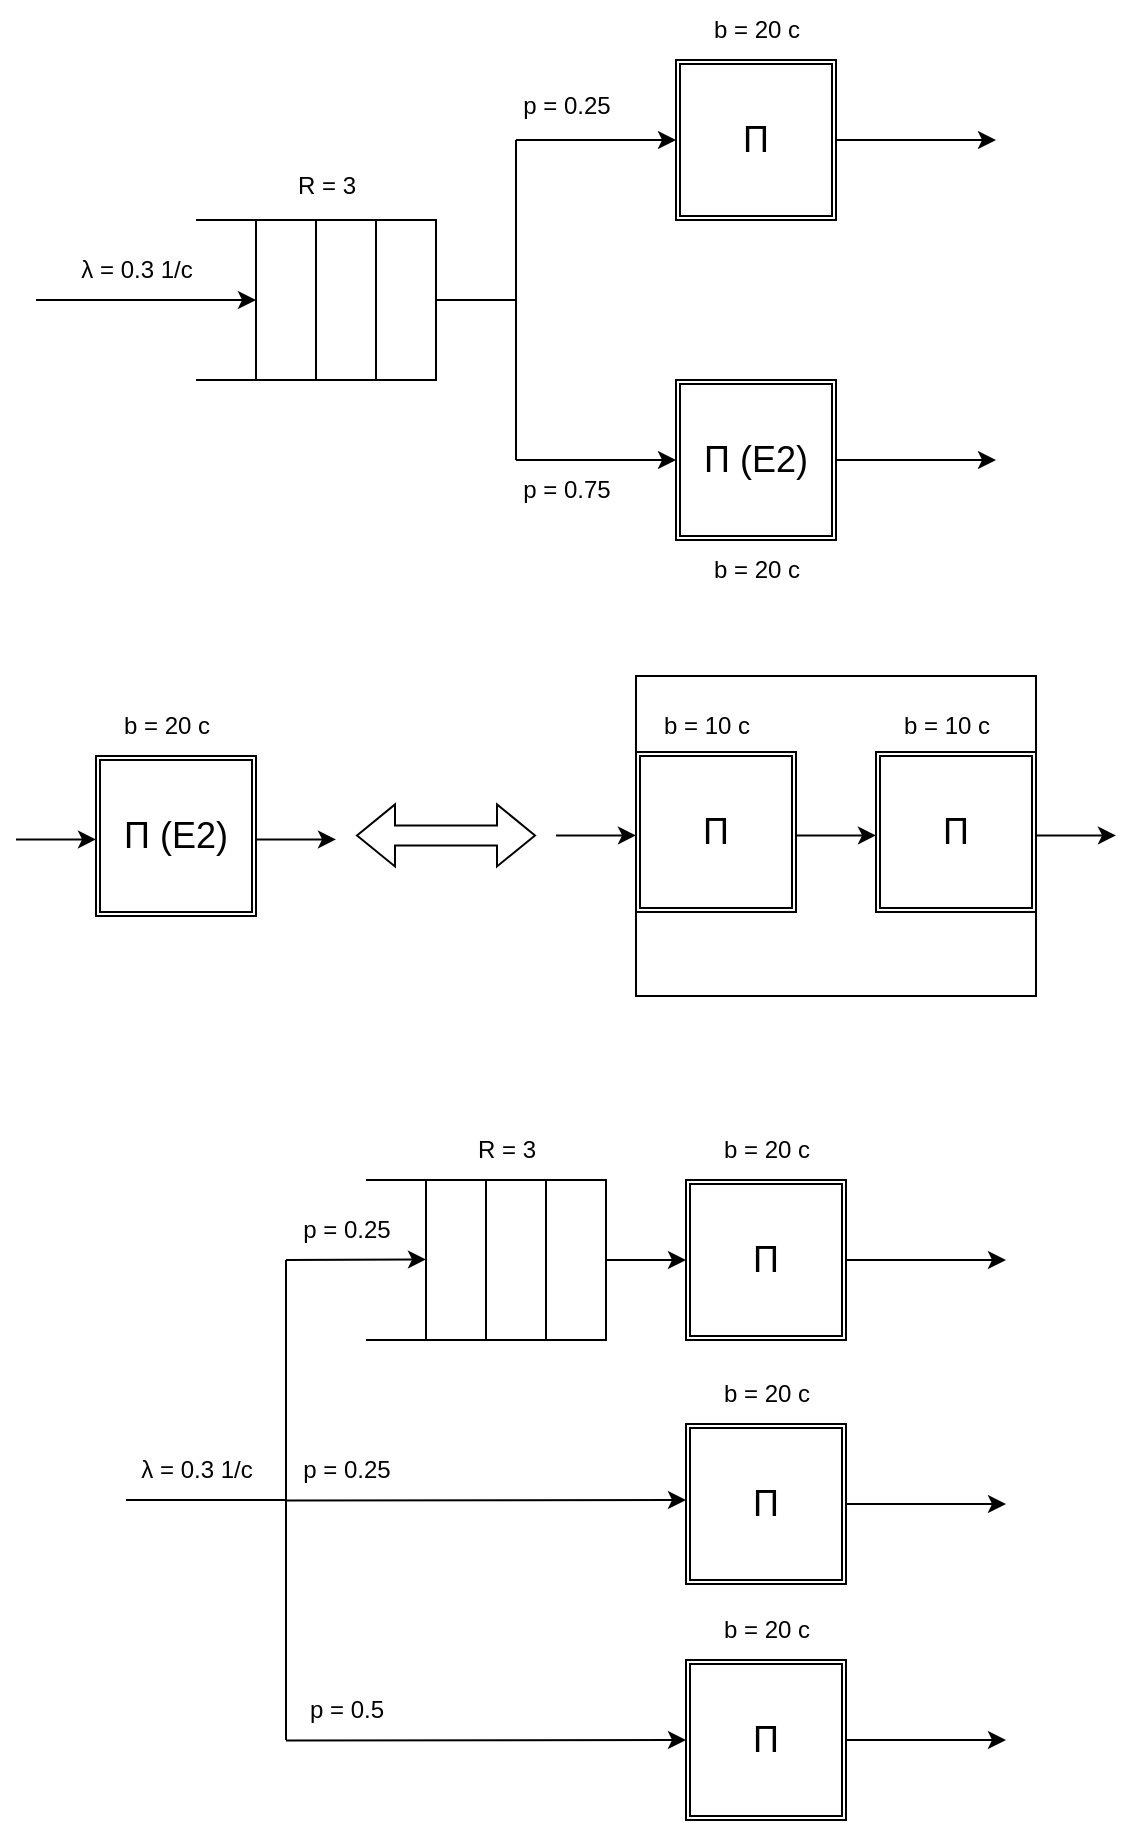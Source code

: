 <mxfile version="22.0.8" type="device" pages="2">
  <diagram name="схема" id="Nn4Xh7kr_JxrwQOY2cmY">
    <mxGraphModel dx="1434" dy="795" grid="1" gridSize="10" guides="1" tooltips="1" connect="1" arrows="1" fold="1" page="1" pageScale="1" pageWidth="850" pageHeight="1100" math="0" shadow="0">
      <root>
        <mxCell id="0" />
        <mxCell id="1" parent="0" />
        <mxCell id="_-FlirE4UbdY6nQK4X7x-36" value="" style="rounded=0;whiteSpace=wrap;html=1;" parent="1" vertex="1">
          <mxGeometry x="420" y="548" width="200" height="160" as="geometry" />
        </mxCell>
        <mxCell id="_-FlirE4UbdY6nQK4X7x-1" value="" style="endArrow=none;html=1;rounded=0;" parent="1" edge="1">
          <mxGeometry width="50" height="50" relative="1" as="geometry">
            <mxPoint x="320" y="360" as="sourcePoint" />
            <mxPoint x="360" y="360" as="targetPoint" />
          </mxGeometry>
        </mxCell>
        <mxCell id="_-FlirE4UbdY6nQK4X7x-2" value="" style="endArrow=none;html=1;rounded=0;" parent="1" edge="1">
          <mxGeometry width="50" height="50" relative="1" as="geometry">
            <mxPoint x="360" y="440" as="sourcePoint" />
            <mxPoint x="360" y="280" as="targetPoint" />
          </mxGeometry>
        </mxCell>
        <mxCell id="_-FlirE4UbdY6nQK4X7x-6" value="" style="endArrow=none;html=1;rounded=0;" parent="1" edge="1">
          <mxGeometry width="50" height="50" relative="1" as="geometry">
            <mxPoint x="200" y="320" as="sourcePoint" />
            <mxPoint x="320" y="320" as="targetPoint" />
          </mxGeometry>
        </mxCell>
        <mxCell id="_-FlirE4UbdY6nQK4X7x-7" value="" style="rounded=0;whiteSpace=wrap;html=1;" parent="1" vertex="1">
          <mxGeometry x="290" y="320" width="30" height="80" as="geometry" />
        </mxCell>
        <mxCell id="_-FlirE4UbdY6nQK4X7x-8" value="" style="rounded=0;whiteSpace=wrap;html=1;" parent="1" vertex="1">
          <mxGeometry x="260" y="320" width="30" height="80" as="geometry" />
        </mxCell>
        <mxCell id="_-FlirE4UbdY6nQK4X7x-9" value="" style="endArrow=none;html=1;rounded=0;" parent="1" edge="1">
          <mxGeometry width="50" height="50" relative="1" as="geometry">
            <mxPoint x="200" y="400" as="sourcePoint" />
            <mxPoint x="320" y="400" as="targetPoint" />
          </mxGeometry>
        </mxCell>
        <mxCell id="_-FlirE4UbdY6nQK4X7x-11" value="" style="rounded=0;whiteSpace=wrap;html=1;" parent="1" vertex="1">
          <mxGeometry x="230" y="320" width="30" height="80" as="geometry" />
        </mxCell>
        <mxCell id="_-FlirE4UbdY6nQK4X7x-12" value="R = 3" style="text;html=1;align=center;verticalAlign=middle;resizable=0;points=[];autosize=1;strokeColor=none;fillColor=none;" parent="1" vertex="1">
          <mxGeometry x="240" y="288" width="50" height="30" as="geometry" />
        </mxCell>
        <mxCell id="_-FlirE4UbdY6nQK4X7x-14" value="" style="endArrow=classic;html=1;rounded=0;" parent="1" edge="1">
          <mxGeometry width="50" height="50" relative="1" as="geometry">
            <mxPoint x="120" y="360" as="sourcePoint" />
            <mxPoint x="230" y="360" as="targetPoint" />
          </mxGeometry>
        </mxCell>
        <mxCell id="_-FlirE4UbdY6nQK4X7x-15" value="" style="endArrow=classic;html=1;rounded=0;" parent="1" edge="1">
          <mxGeometry width="50" height="50" relative="1" as="geometry">
            <mxPoint x="360" y="280" as="sourcePoint" />
            <mxPoint x="440" y="280" as="targetPoint" />
          </mxGeometry>
        </mxCell>
        <mxCell id="_-FlirE4UbdY6nQK4X7x-16" value="" style="endArrow=classic;html=1;rounded=0;" parent="1" edge="1">
          <mxGeometry width="50" height="50" relative="1" as="geometry">
            <mxPoint x="360" y="440" as="sourcePoint" />
            <mxPoint x="440" y="440" as="targetPoint" />
          </mxGeometry>
        </mxCell>
        <mxCell id="_-FlirE4UbdY6nQK4X7x-18" value="&lt;font style=&quot;font-size: 18px;&quot;&gt;П&lt;/font&gt;" style="shape=ext;double=1;whiteSpace=wrap;html=1;aspect=fixed;" parent="1" vertex="1">
          <mxGeometry x="440" y="240" width="80" height="80" as="geometry" />
        </mxCell>
        <mxCell id="_-FlirE4UbdY6nQK4X7x-19" value="&lt;font style=&quot;font-size: 18px;&quot;&gt;П (E2)&lt;br&gt;&lt;/font&gt;" style="shape=ext;double=1;whiteSpace=wrap;html=1;aspect=fixed;" parent="1" vertex="1">
          <mxGeometry x="440" y="400" width="80" height="80" as="geometry" />
        </mxCell>
        <mxCell id="_-FlirE4UbdY6nQK4X7x-20" value="" style="endArrow=classic;html=1;rounded=0;" parent="1" edge="1">
          <mxGeometry width="50" height="50" relative="1" as="geometry">
            <mxPoint x="520" y="280" as="sourcePoint" />
            <mxPoint x="600" y="280" as="targetPoint" />
          </mxGeometry>
        </mxCell>
        <mxCell id="_-FlirE4UbdY6nQK4X7x-21" value="" style="endArrow=classic;html=1;rounded=0;" parent="1" edge="1">
          <mxGeometry width="50" height="50" relative="1" as="geometry">
            <mxPoint x="520" y="440" as="sourcePoint" />
            <mxPoint x="600" y="440" as="targetPoint" />
          </mxGeometry>
        </mxCell>
        <mxCell id="_-FlirE4UbdY6nQK4X7x-22" value="p = 0.25" style="text;html=1;align=center;verticalAlign=middle;resizable=0;points=[];autosize=1;strokeColor=none;fillColor=none;" parent="1" vertex="1">
          <mxGeometry x="350" y="248" width="70" height="30" as="geometry" />
        </mxCell>
        <mxCell id="_-FlirE4UbdY6nQK4X7x-24" value="p = 0.75" style="text;html=1;align=center;verticalAlign=middle;resizable=0;points=[];autosize=1;strokeColor=none;fillColor=none;" parent="1" vertex="1">
          <mxGeometry x="350" y="440" width="70" height="30" as="geometry" />
        </mxCell>
        <mxCell id="_-FlirE4UbdY6nQK4X7x-25" value="&lt;font style=&quot;font-size: 18px;&quot;&gt;П (E2)&lt;br&gt;&lt;/font&gt;" style="shape=ext;double=1;whiteSpace=wrap;html=1;aspect=fixed;" parent="1" vertex="1">
          <mxGeometry x="150" y="588" width="80" height="80" as="geometry" />
        </mxCell>
        <mxCell id="_-FlirE4UbdY6nQK4X7x-27" value="" style="shape=flexArrow;endArrow=classic;startArrow=classic;html=1;rounded=0;" parent="1" edge="1">
          <mxGeometry width="100" height="100" relative="1" as="geometry">
            <mxPoint x="280" y="627.71" as="sourcePoint" />
            <mxPoint x="370" y="627.71" as="targetPoint" />
          </mxGeometry>
        </mxCell>
        <mxCell id="_-FlirE4UbdY6nQK4X7x-28" value="" style="endArrow=classic;html=1;rounded=0;" parent="1" edge="1">
          <mxGeometry width="50" height="50" relative="1" as="geometry">
            <mxPoint x="230" y="629.71" as="sourcePoint" />
            <mxPoint x="270" y="629.71" as="targetPoint" />
          </mxGeometry>
        </mxCell>
        <mxCell id="_-FlirE4UbdY6nQK4X7x-29" value="" style="endArrow=classic;html=1;rounded=0;" parent="1" edge="1">
          <mxGeometry width="50" height="50" relative="1" as="geometry">
            <mxPoint x="110" y="629.71" as="sourcePoint" />
            <mxPoint x="150" y="629.71" as="targetPoint" />
          </mxGeometry>
        </mxCell>
        <mxCell id="_-FlirE4UbdY6nQK4X7x-30" value="&lt;font style=&quot;font-size: 18px;&quot;&gt;П&lt;/font&gt;" style="shape=ext;double=1;whiteSpace=wrap;html=1;aspect=fixed;" parent="1" vertex="1">
          <mxGeometry x="420" y="586" width="80" height="80" as="geometry" />
        </mxCell>
        <mxCell id="_-FlirE4UbdY6nQK4X7x-32" value="" style="endArrow=classic;html=1;rounded=0;" parent="1" edge="1">
          <mxGeometry width="50" height="50" relative="1" as="geometry">
            <mxPoint x="620" y="627.71" as="sourcePoint" />
            <mxPoint x="660" y="627.71" as="targetPoint" />
          </mxGeometry>
        </mxCell>
        <mxCell id="_-FlirE4UbdY6nQK4X7x-33" value="" style="endArrow=classic;html=1;rounded=0;" parent="1" edge="1">
          <mxGeometry width="50" height="50" relative="1" as="geometry">
            <mxPoint x="500" y="627.71" as="sourcePoint" />
            <mxPoint x="540" y="627.71" as="targetPoint" />
          </mxGeometry>
        </mxCell>
        <mxCell id="_-FlirE4UbdY6nQK4X7x-34" value="" style="endArrow=classic;html=1;rounded=0;" parent="1" edge="1">
          <mxGeometry width="50" height="50" relative="1" as="geometry">
            <mxPoint x="380" y="627.71" as="sourcePoint" />
            <mxPoint x="420" y="627.71" as="targetPoint" />
          </mxGeometry>
        </mxCell>
        <mxCell id="_-FlirE4UbdY6nQK4X7x-35" value="&lt;font style=&quot;font-size: 18px;&quot;&gt;П&lt;/font&gt;" style="shape=ext;double=1;whiteSpace=wrap;html=1;aspect=fixed;" parent="1" vertex="1">
          <mxGeometry x="540" y="586" width="80" height="80" as="geometry" />
        </mxCell>
        <mxCell id="_-FlirE4UbdY6nQK4X7x-37" value="b = 20 c" style="text;html=1;align=center;verticalAlign=middle;resizable=0;points=[];autosize=1;strokeColor=none;fillColor=none;" parent="1" vertex="1">
          <mxGeometry x="445" y="210" width="70" height="30" as="geometry" />
        </mxCell>
        <mxCell id="_-FlirE4UbdY6nQK4X7x-39" value="b = 20 c" style="text;html=1;align=center;verticalAlign=middle;resizable=0;points=[];autosize=1;strokeColor=none;fillColor=none;" parent="1" vertex="1">
          <mxGeometry x="445" y="480" width="70" height="30" as="geometry" />
        </mxCell>
        <mxCell id="_-FlirE4UbdY6nQK4X7x-40" value="b = 20 c" style="text;html=1;align=center;verticalAlign=middle;resizable=0;points=[];autosize=1;strokeColor=none;fillColor=none;" parent="1" vertex="1">
          <mxGeometry x="150" y="558" width="70" height="30" as="geometry" />
        </mxCell>
        <mxCell id="_-FlirE4UbdY6nQK4X7x-41" value="b = 10 c" style="text;html=1;align=center;verticalAlign=middle;resizable=0;points=[];autosize=1;strokeColor=none;fillColor=none;" parent="1" vertex="1">
          <mxGeometry x="420" y="558" width="70" height="30" as="geometry" />
        </mxCell>
        <mxCell id="_-FlirE4UbdY6nQK4X7x-42" value="b = 10 c" style="text;html=1;align=center;verticalAlign=middle;resizable=0;points=[];autosize=1;strokeColor=none;fillColor=none;" parent="1" vertex="1">
          <mxGeometry x="540" y="558" width="70" height="30" as="geometry" />
        </mxCell>
        <mxCell id="_-FlirE4UbdY6nQK4X7x-43" value="" style="endArrow=none;html=1;rounded=0;" parent="1" edge="1">
          <mxGeometry width="50" height="50" relative="1" as="geometry">
            <mxPoint x="285" y="800" as="sourcePoint" />
            <mxPoint x="405" y="800" as="targetPoint" />
          </mxGeometry>
        </mxCell>
        <mxCell id="_-FlirE4UbdY6nQK4X7x-44" value="" style="rounded=0;whiteSpace=wrap;html=1;" parent="1" vertex="1">
          <mxGeometry x="375" y="800" width="30" height="80" as="geometry" />
        </mxCell>
        <mxCell id="_-FlirE4UbdY6nQK4X7x-45" value="" style="rounded=0;whiteSpace=wrap;html=1;" parent="1" vertex="1">
          <mxGeometry x="345" y="800" width="30" height="80" as="geometry" />
        </mxCell>
        <mxCell id="_-FlirE4UbdY6nQK4X7x-46" value="" style="endArrow=none;html=1;rounded=0;" parent="1" edge="1">
          <mxGeometry width="50" height="50" relative="1" as="geometry">
            <mxPoint x="285" y="880" as="sourcePoint" />
            <mxPoint x="405" y="880" as="targetPoint" />
          </mxGeometry>
        </mxCell>
        <mxCell id="_-FlirE4UbdY6nQK4X7x-47" value="" style="rounded=0;whiteSpace=wrap;html=1;" parent="1" vertex="1">
          <mxGeometry x="315" y="800" width="30" height="80" as="geometry" />
        </mxCell>
        <mxCell id="_-FlirE4UbdY6nQK4X7x-48" value="R = 3" style="text;html=1;align=center;verticalAlign=middle;resizable=0;points=[];autosize=1;strokeColor=none;fillColor=none;" parent="1" vertex="1">
          <mxGeometry x="330" y="770" width="50" height="30" as="geometry" />
        </mxCell>
        <mxCell id="_-FlirE4UbdY6nQK4X7x-49" value="" style="endArrow=classic;html=1;rounded=0;" parent="1" edge="1">
          <mxGeometry width="50" height="50" relative="1" as="geometry">
            <mxPoint x="245" y="840" as="sourcePoint" />
            <mxPoint x="315" y="839.71" as="targetPoint" />
          </mxGeometry>
        </mxCell>
        <mxCell id="_-FlirE4UbdY6nQK4X7x-50" value="" style="endArrow=none;html=1;rounded=0;" parent="1" edge="1">
          <mxGeometry width="50" height="50" relative="1" as="geometry">
            <mxPoint x="245" y="960" as="sourcePoint" />
            <mxPoint x="245" y="840" as="targetPoint" />
          </mxGeometry>
        </mxCell>
        <mxCell id="_-FlirE4UbdY6nQK4X7x-51" value="" style="endArrow=classic;html=1;rounded=0;" parent="1" edge="1">
          <mxGeometry width="50" height="50" relative="1" as="geometry">
            <mxPoint x="245" y="960.29" as="sourcePoint" />
            <mxPoint x="445" y="960" as="targetPoint" />
          </mxGeometry>
        </mxCell>
        <mxCell id="_-FlirE4UbdY6nQK4X7x-52" value="" style="endArrow=classic;html=1;rounded=0;" parent="1" edge="1">
          <mxGeometry width="50" height="50" relative="1" as="geometry">
            <mxPoint x="245" y="1080.29" as="sourcePoint" />
            <mxPoint x="445" y="1080" as="targetPoint" />
          </mxGeometry>
        </mxCell>
        <mxCell id="_-FlirE4UbdY6nQK4X7x-53" value="" style="endArrow=none;html=1;rounded=0;" parent="1" edge="1">
          <mxGeometry width="50" height="50" relative="1" as="geometry">
            <mxPoint x="245" y="1080" as="sourcePoint" />
            <mxPoint x="245" y="960" as="targetPoint" />
          </mxGeometry>
        </mxCell>
        <mxCell id="_-FlirE4UbdY6nQK4X7x-54" value="" style="endArrow=none;html=1;rounded=0;" parent="1" edge="1">
          <mxGeometry width="50" height="50" relative="1" as="geometry">
            <mxPoint x="165" y="960" as="sourcePoint" />
            <mxPoint x="245" y="960" as="targetPoint" />
          </mxGeometry>
        </mxCell>
        <mxCell id="_-FlirE4UbdY6nQK4X7x-58" value="&lt;font style=&quot;font-size: 18px;&quot;&gt;П&lt;/font&gt;" style="shape=ext;double=1;whiteSpace=wrap;html=1;aspect=fixed;" parent="1" vertex="1">
          <mxGeometry x="445" y="800" width="80" height="80" as="geometry" />
        </mxCell>
        <mxCell id="_-FlirE4UbdY6nQK4X7x-59" value="" style="endArrow=classic;html=1;rounded=0;" parent="1" edge="1">
          <mxGeometry width="50" height="50" relative="1" as="geometry">
            <mxPoint x="525" y="840" as="sourcePoint" />
            <mxPoint x="605" y="840" as="targetPoint" />
          </mxGeometry>
        </mxCell>
        <mxCell id="_-FlirE4UbdY6nQK4X7x-60" value="b = 20 c" style="text;html=1;align=center;verticalAlign=middle;resizable=0;points=[];autosize=1;strokeColor=none;fillColor=none;" parent="1" vertex="1">
          <mxGeometry x="450" y="770" width="70" height="30" as="geometry" />
        </mxCell>
        <mxCell id="_-FlirE4UbdY6nQK4X7x-61" value="&lt;font style=&quot;font-size: 18px;&quot;&gt;П&lt;/font&gt;" style="shape=ext;double=1;whiteSpace=wrap;html=1;aspect=fixed;" parent="1" vertex="1">
          <mxGeometry x="445" y="922" width="80" height="80" as="geometry" />
        </mxCell>
        <mxCell id="_-FlirE4UbdY6nQK4X7x-62" value="" style="endArrow=classic;html=1;rounded=0;" parent="1" edge="1">
          <mxGeometry width="50" height="50" relative="1" as="geometry">
            <mxPoint x="525" y="962" as="sourcePoint" />
            <mxPoint x="605" y="962" as="targetPoint" />
          </mxGeometry>
        </mxCell>
        <mxCell id="_-FlirE4UbdY6nQK4X7x-63" value="b = 20 c" style="text;html=1;align=center;verticalAlign=middle;resizable=0;points=[];autosize=1;strokeColor=none;fillColor=none;" parent="1" vertex="1">
          <mxGeometry x="450" y="892" width="70" height="30" as="geometry" />
        </mxCell>
        <mxCell id="_-FlirE4UbdY6nQK4X7x-64" value="&lt;font style=&quot;font-size: 18px;&quot;&gt;П&lt;/font&gt;" style="shape=ext;double=1;whiteSpace=wrap;html=1;aspect=fixed;" parent="1" vertex="1">
          <mxGeometry x="445" y="1040" width="80" height="80" as="geometry" />
        </mxCell>
        <mxCell id="_-FlirE4UbdY6nQK4X7x-65" value="" style="endArrow=classic;html=1;rounded=0;" parent="1" edge="1">
          <mxGeometry width="50" height="50" relative="1" as="geometry">
            <mxPoint x="525" y="1080" as="sourcePoint" />
            <mxPoint x="605" y="1080" as="targetPoint" />
          </mxGeometry>
        </mxCell>
        <mxCell id="_-FlirE4UbdY6nQK4X7x-66" value="b = 20 c" style="text;html=1;align=center;verticalAlign=middle;resizable=0;points=[];autosize=1;strokeColor=none;fillColor=none;" parent="1" vertex="1">
          <mxGeometry x="450" y="1010" width="70" height="30" as="geometry" />
        </mxCell>
        <mxCell id="_-FlirE4UbdY6nQK4X7x-68" value="p = 0.25" style="text;html=1;align=center;verticalAlign=middle;resizable=0;points=[];autosize=1;strokeColor=none;fillColor=none;" parent="1" vertex="1">
          <mxGeometry x="240" y="810" width="70" height="30" as="geometry" />
        </mxCell>
        <mxCell id="_-FlirE4UbdY6nQK4X7x-69" value="p = 0.25" style="text;html=1;align=center;verticalAlign=middle;resizable=0;points=[];autosize=1;strokeColor=none;fillColor=none;" parent="1" vertex="1">
          <mxGeometry x="240" y="930" width="70" height="30" as="geometry" />
        </mxCell>
        <mxCell id="_-FlirE4UbdY6nQK4X7x-70" value="p = 0.5" style="text;html=1;align=center;verticalAlign=middle;resizable=0;points=[];autosize=1;strokeColor=none;fillColor=none;" parent="1" vertex="1">
          <mxGeometry x="245" y="1050" width="60" height="30" as="geometry" />
        </mxCell>
        <mxCell id="_-FlirE4UbdY6nQK4X7x-72" value="λ = 0.3 1/c" style="text;html=1;align=center;verticalAlign=middle;resizable=0;points=[];autosize=1;strokeColor=none;fillColor=none;" parent="1" vertex="1">
          <mxGeometry x="160" y="930" width="80" height="30" as="geometry" />
        </mxCell>
        <mxCell id="_-FlirE4UbdY6nQK4X7x-74" value="λ = 0.3 1/c" style="text;html=1;align=center;verticalAlign=middle;resizable=0;points=[];autosize=1;strokeColor=none;fillColor=none;" parent="1" vertex="1">
          <mxGeometry x="130" y="330" width="80" height="30" as="geometry" />
        </mxCell>
        <mxCell id="_-FlirE4UbdY6nQK4X7x-76" value="" style="endArrow=classic;html=1;rounded=0;" parent="1" edge="1">
          <mxGeometry width="50" height="50" relative="1" as="geometry">
            <mxPoint x="405" y="840" as="sourcePoint" />
            <mxPoint x="445" y="840" as="targetPoint" />
          </mxGeometry>
        </mxCell>
      </root>
    </mxGraphModel>
  </diagram>
  <diagram id="mL6AV5r0TS5UIschf98N" name="граф-переходов">
    <mxGraphModel dx="819" dy="454" grid="1" gridSize="10" guides="1" tooltips="1" connect="1" arrows="1" fold="1" page="1" pageScale="1" pageWidth="850" pageHeight="1100" math="0" shadow="0">
      <root>
        <mxCell id="0" />
        <mxCell id="1" parent="0" />
        <mxCell id="aP_XecPbh3tUNUTL-Baf-2" style="edgeStyle=orthogonalEdgeStyle;rounded=0;orthogonalLoop=1;jettySize=auto;html=1;exitX=1;exitY=0.5;exitDx=0;exitDy=0;entryX=0;entryY=0.5;entryDx=0;entryDy=0;" parent="1" source="aP_XecPbh3tUNUTL-Baf-1" target="wKHDN8Ozv19F4HLu3mMA-1" edge="1">
          <mxGeometry relative="1" as="geometry">
            <mxPoint x="320" y="220.286" as="targetPoint" />
          </mxGeometry>
        </mxCell>
        <mxCell id="76FTYzfr3kiaG1mj8pY8-4" style="edgeStyle=orthogonalEdgeStyle;rounded=0;orthogonalLoop=1;jettySize=auto;html=1;exitX=0.5;exitY=1;exitDx=0;exitDy=0;" parent="1" source="aP_XecPbh3tUNUTL-Baf-1" target="76FTYzfr3kiaG1mj8pY8-2" edge="1">
          <mxGeometry relative="1" as="geometry" />
        </mxCell>
        <mxCell id="aP_XecPbh3tUNUTL-Baf-1" value="E0(0/0/0)" style="ellipse;whiteSpace=wrap;html=1;aspect=fixed;" parent="1" vertex="1">
          <mxGeometry x="160" y="160" width="80" height="80" as="geometry" />
        </mxCell>
        <mxCell id="aP_XecPbh3tUNUTL-Baf-3" value="p1*λ" style="text;html=1;align=center;verticalAlign=middle;resizable=0;points=[];autosize=1;strokeColor=none;fillColor=none;" parent="1" vertex="1">
          <mxGeometry x="260" y="170" width="50" height="30" as="geometry" />
        </mxCell>
        <mxCell id="76FTYzfr3kiaG1mj8pY8-43" style="edgeStyle=orthogonalEdgeStyle;rounded=0;orthogonalLoop=1;jettySize=auto;html=1;exitX=0.5;exitY=1;exitDx=0;exitDy=0;entryX=0.5;entryY=0;entryDx=0;entryDy=0;" parent="1" source="wKHDN8Ozv19F4HLu3mMA-1" target="76FTYzfr3kiaG1mj8pY8-6" edge="1">
          <mxGeometry relative="1" as="geometry" />
        </mxCell>
        <mxCell id="76FTYzfr3kiaG1mj8pY8-46" style="edgeStyle=orthogonalEdgeStyle;rounded=0;orthogonalLoop=1;jettySize=auto;html=1;entryX=1;entryY=0.5;entryDx=0;entryDy=0;" parent="1" source="wKHDN8Ozv19F4HLu3mMA-1" target="aP_XecPbh3tUNUTL-Baf-1" edge="1">
          <mxGeometry relative="1" as="geometry" />
        </mxCell>
        <mxCell id="wKHDN8Ozv19F4HLu3mMA-1" value="E1(1/0/0)" style="ellipse;whiteSpace=wrap;html=1;aspect=fixed;" parent="1" vertex="1">
          <mxGeometry x="320" y="160" width="80" height="80" as="geometry" />
        </mxCell>
        <mxCell id="wKHDN8Ozv19F4HLu3mMA-2" value="p1 = 0.25" style="text;html=1;align=center;verticalAlign=middle;resizable=0;points=[];autosize=1;strokeColor=none;fillColor=none;" parent="1" vertex="1">
          <mxGeometry x="175" y="90" width="70" height="30" as="geometry" />
        </mxCell>
        <mxCell id="wKHDN8Ozv19F4HLu3mMA-3" value="p2 = 1 - q1 = 0.75" style="text;html=1;align=center;verticalAlign=middle;resizable=0;points=[];autosize=1;strokeColor=none;fillColor=none;" parent="1" vertex="1">
          <mxGeometry x="170" y="118" width="120" height="30" as="geometry" />
        </mxCell>
        <mxCell id="76FTYzfr3kiaG1mj8pY8-7" style="edgeStyle=orthogonalEdgeStyle;rounded=0;orthogonalLoop=1;jettySize=auto;html=1;exitX=1;exitY=0.5;exitDx=0;exitDy=0;entryX=0;entryY=0.5;entryDx=0;entryDy=0;" parent="1" source="76FTYzfr3kiaG1mj8pY8-2" target="76FTYzfr3kiaG1mj8pY8-6" edge="1">
          <mxGeometry relative="1" as="geometry" />
        </mxCell>
        <mxCell id="76FTYzfr3kiaG1mj8pY8-49" style="edgeStyle=orthogonalEdgeStyle;rounded=0;orthogonalLoop=1;jettySize=auto;html=1;exitX=0.5;exitY=1;exitDx=0;exitDy=0;" parent="1" source="76FTYzfr3kiaG1mj8pY8-2" target="76FTYzfr3kiaG1mj8pY8-50" edge="1">
          <mxGeometry relative="1" as="geometry">
            <mxPoint x="199.857" y="520" as="targetPoint" />
          </mxGeometry>
        </mxCell>
        <mxCell id="76FTYzfr3kiaG1mj8pY8-2" value="E2(0/1/0)" style="ellipse;whiteSpace=wrap;html=1;aspect=fixed;" parent="1" vertex="1">
          <mxGeometry x="160" y="320" width="80" height="80" as="geometry" />
        </mxCell>
        <mxCell id="76FTYzfr3kiaG1mj8pY8-5" value="p2*λ" style="text;html=1;align=center;verticalAlign=middle;resizable=0;points=[];autosize=1;strokeColor=none;fillColor=none;" parent="1" vertex="1">
          <mxGeometry x="195" y="258" width="50" height="30" as="geometry" />
        </mxCell>
        <mxCell id="76FTYzfr3kiaG1mj8pY8-9" style="edgeStyle=orthogonalEdgeStyle;rounded=0;orthogonalLoop=1;jettySize=auto;html=1;exitX=1;exitY=0.5;exitDx=0;exitDy=0;" parent="1" source="76FTYzfr3kiaG1mj8pY8-6" target="76FTYzfr3kiaG1mj8pY8-10" edge="1">
          <mxGeometry relative="1" as="geometry">
            <mxPoint x="480" y="360.286" as="targetPoint" />
          </mxGeometry>
        </mxCell>
        <mxCell id="76FTYzfr3kiaG1mj8pY8-98" style="edgeStyle=orthogonalEdgeStyle;rounded=0;orthogonalLoop=1;jettySize=auto;html=1;exitX=0.5;exitY=1;exitDx=0;exitDy=0;entryX=0.5;entryY=0;entryDx=0;entryDy=0;" parent="1" source="76FTYzfr3kiaG1mj8pY8-6" target="76FTYzfr3kiaG1mj8pY8-97" edge="1">
          <mxGeometry relative="1" as="geometry" />
        </mxCell>
        <mxCell id="76FTYzfr3kiaG1mj8pY8-113" style="edgeStyle=orthogonalEdgeStyle;rounded=0;orthogonalLoop=1;jettySize=auto;html=1;exitX=0;exitY=0.5;exitDx=0;exitDy=0;entryX=1;entryY=0.5;entryDx=0;entryDy=0;" parent="1" source="76FTYzfr3kiaG1mj8pY8-6" target="76FTYzfr3kiaG1mj8pY8-2" edge="1">
          <mxGeometry relative="1" as="geometry" />
        </mxCell>
        <mxCell id="76FTYzfr3kiaG1mj8pY8-6" value="E3(1/1/0)" style="ellipse;whiteSpace=wrap;html=1;aspect=fixed;" parent="1" vertex="1">
          <mxGeometry x="320" y="320" width="80" height="80" as="geometry" />
        </mxCell>
        <mxCell id="76FTYzfr3kiaG1mj8pY8-8" value="λ" style="text;html=1;align=center;verticalAlign=middle;resizable=0;points=[];autosize=1;strokeColor=none;fillColor=none;" parent="1" vertex="1">
          <mxGeometry x="260" y="328" width="30" height="30" as="geometry" />
        </mxCell>
        <mxCell id="76FTYzfr3kiaG1mj8pY8-11" style="edgeStyle=orthogonalEdgeStyle;rounded=0;orthogonalLoop=1;jettySize=auto;html=1;exitX=1;exitY=0.5;exitDx=0;exitDy=0;" parent="1" source="76FTYzfr3kiaG1mj8pY8-10" target="76FTYzfr3kiaG1mj8pY8-12" edge="1">
          <mxGeometry relative="1" as="geometry">
            <mxPoint x="640" y="359.714" as="targetPoint" />
          </mxGeometry>
        </mxCell>
        <mxCell id="76FTYzfr3kiaG1mj8pY8-95" style="edgeStyle=orthogonalEdgeStyle;rounded=0;orthogonalLoop=1;jettySize=auto;html=1;exitX=0.5;exitY=1;exitDx=0;exitDy=0;entryX=0.5;entryY=0;entryDx=0;entryDy=0;" parent="1" source="76FTYzfr3kiaG1mj8pY8-10" target="76FTYzfr3kiaG1mj8pY8-22" edge="1">
          <mxGeometry relative="1" as="geometry" />
        </mxCell>
        <mxCell id="76FTYzfr3kiaG1mj8pY8-115" style="edgeStyle=orthogonalEdgeStyle;rounded=0;orthogonalLoop=1;jettySize=auto;html=1;exitX=0;exitY=0.5;exitDx=0;exitDy=0;entryX=1;entryY=0.5;entryDx=0;entryDy=0;" parent="1" source="76FTYzfr3kiaG1mj8pY8-10" target="76FTYzfr3kiaG1mj8pY8-6" edge="1">
          <mxGeometry relative="1" as="geometry" />
        </mxCell>
        <mxCell id="76FTYzfr3kiaG1mj8pY8-10" value="E4(1/1/1)" style="ellipse;whiteSpace=wrap;html=1;aspect=fixed;" parent="1" vertex="1">
          <mxGeometry x="480" y="319.996" width="80" height="80" as="geometry" />
        </mxCell>
        <mxCell id="76FTYzfr3kiaG1mj8pY8-13" style="edgeStyle=orthogonalEdgeStyle;rounded=0;orthogonalLoop=1;jettySize=auto;html=1;exitX=1;exitY=0.5;exitDx=0;exitDy=0;" parent="1" source="76FTYzfr3kiaG1mj8pY8-12" target="76FTYzfr3kiaG1mj8pY8-14" edge="1">
          <mxGeometry relative="1" as="geometry">
            <mxPoint x="840" y="359.714" as="targetPoint" />
          </mxGeometry>
        </mxCell>
        <mxCell id="76FTYzfr3kiaG1mj8pY8-93" style="edgeStyle=orthogonalEdgeStyle;rounded=0;orthogonalLoop=1;jettySize=auto;html=1;exitX=0.5;exitY=1;exitDx=0;exitDy=0;entryX=0.5;entryY=0;entryDx=0;entryDy=0;" parent="1" source="76FTYzfr3kiaG1mj8pY8-12" target="76FTYzfr3kiaG1mj8pY8-29" edge="1">
          <mxGeometry relative="1" as="geometry" />
        </mxCell>
        <mxCell id="76FTYzfr3kiaG1mj8pY8-117" style="edgeStyle=orthogonalEdgeStyle;rounded=0;orthogonalLoop=1;jettySize=auto;html=1;exitX=0;exitY=0.5;exitDx=0;exitDy=0;entryX=1;entryY=0.5;entryDx=0;entryDy=0;" parent="1" source="76FTYzfr3kiaG1mj8pY8-12" target="76FTYzfr3kiaG1mj8pY8-10" edge="1">
          <mxGeometry relative="1" as="geometry" />
        </mxCell>
        <mxCell id="76FTYzfr3kiaG1mj8pY8-12" value="E5(1/1/2)" style="ellipse;whiteSpace=wrap;html=1;aspect=fixed;" parent="1" vertex="1">
          <mxGeometry x="640" y="319.994" width="80" height="80" as="geometry" />
        </mxCell>
        <mxCell id="76FTYzfr3kiaG1mj8pY8-40" style="edgeStyle=orthogonalEdgeStyle;rounded=0;orthogonalLoop=1;jettySize=auto;html=1;exitX=0.5;exitY=1;exitDx=0;exitDy=0;entryX=0.5;entryY=0;entryDx=0;entryDy=0;" parent="1" source="76FTYzfr3kiaG1mj8pY8-14" target="76FTYzfr3kiaG1mj8pY8-32" edge="1">
          <mxGeometry relative="1" as="geometry">
            <Array as="points">
              <mxPoint x="840" y="470" />
              <mxPoint x="840" y="470" />
            </Array>
          </mxGeometry>
        </mxCell>
        <mxCell id="76FTYzfr3kiaG1mj8pY8-119" style="edgeStyle=orthogonalEdgeStyle;rounded=0;orthogonalLoop=1;jettySize=auto;html=1;exitX=0;exitY=0.5;exitDx=0;exitDy=0;entryX=1;entryY=0.5;entryDx=0;entryDy=0;" parent="1" source="76FTYzfr3kiaG1mj8pY8-14" target="76FTYzfr3kiaG1mj8pY8-12" edge="1">
          <mxGeometry relative="1" as="geometry" />
        </mxCell>
        <mxCell id="76FTYzfr3kiaG1mj8pY8-14" value="E6(1/1/3)" style="ellipse;whiteSpace=wrap;html=1;aspect=fixed;" parent="1" vertex="1">
          <mxGeometry x="800" y="319.714" width="80" height="80" as="geometry" />
        </mxCell>
        <mxCell id="76FTYzfr3kiaG1mj8pY8-18" value="λ" style="text;html=1;align=center;verticalAlign=middle;resizable=0;points=[];autosize=1;strokeColor=none;fillColor=none;" parent="1" vertex="1">
          <mxGeometry x="425" y="328" width="30" height="30" as="geometry" />
        </mxCell>
        <mxCell id="76FTYzfr3kiaG1mj8pY8-19" value="λ" style="text;html=1;align=center;verticalAlign=middle;resizable=0;points=[];autosize=1;strokeColor=none;fillColor=none;" parent="1" vertex="1">
          <mxGeometry x="590" y="328" width="30" height="30" as="geometry" />
        </mxCell>
        <mxCell id="76FTYzfr3kiaG1mj8pY8-20" value="λ" style="text;html=1;align=center;verticalAlign=middle;resizable=0;points=[];autosize=1;strokeColor=none;fillColor=none;" parent="1" vertex="1">
          <mxGeometry x="760" y="328" width="30" height="30" as="geometry" />
        </mxCell>
        <mxCell id="76FTYzfr3kiaG1mj8pY8-108" style="edgeStyle=orthogonalEdgeStyle;rounded=0;orthogonalLoop=1;jettySize=auto;html=1;exitX=0;exitY=0.5;exitDx=0;exitDy=0;entryX=1;entryY=0.5;entryDx=0;entryDy=0;" parent="1" source="76FTYzfr3kiaG1mj8pY8-22" target="76FTYzfr3kiaG1mj8pY8-97" edge="1">
          <mxGeometry relative="1" as="geometry" />
        </mxCell>
        <mxCell id="76FTYzfr3kiaG1mj8pY8-22" value="E9(1/2/1)" style="ellipse;whiteSpace=wrap;html=1;aspect=fixed;" parent="1" vertex="1">
          <mxGeometry x="480" y="479.71" width="80" height="80" as="geometry" />
        </mxCell>
        <mxCell id="76FTYzfr3kiaG1mj8pY8-25" value="&lt;span lang=&quot;ru&quot; class=&quot;ILfuVd&quot;&gt;&lt;span class=&quot;hgKElc&quot;&gt;μ = 0.05&lt;br&gt;&lt;/span&gt;&lt;/span&gt;" style="text;html=1;align=center;verticalAlign=middle;resizable=0;points=[];autosize=1;strokeColor=none;fillColor=none;" parent="1" vertex="1">
          <mxGeometry x="325" y="88" width="70" height="30" as="geometry" />
        </mxCell>
        <mxCell id="76FTYzfr3kiaG1mj8pY8-26" value="λ = 0.3" style="text;html=1;align=center;verticalAlign=middle;resizable=0;points=[];autosize=1;strokeColor=none;fillColor=none;" parent="1" vertex="1">
          <mxGeometry x="330" y="110" width="60" height="30" as="geometry" />
        </mxCell>
        <mxCell id="76FTYzfr3kiaG1mj8pY8-27" style="edgeStyle=orthogonalEdgeStyle;rounded=0;orthogonalLoop=1;jettySize=auto;html=1;exitX=1;exitY=0.5;exitDx=0;exitDy=0;" parent="1" target="76FTYzfr3kiaG1mj8pY8-29" edge="1">
          <mxGeometry relative="1" as="geometry">
            <mxPoint x="640" y="520.286" as="targetPoint" />
            <mxPoint x="560" y="520" as="sourcePoint" />
          </mxGeometry>
        </mxCell>
        <mxCell id="76FTYzfr3kiaG1mj8pY8-77" style="edgeStyle=orthogonalEdgeStyle;rounded=0;orthogonalLoop=1;jettySize=auto;html=1;exitX=0;exitY=0.5;exitDx=0;exitDy=0;entryX=1;entryY=0.5;entryDx=0;entryDy=0;" parent="1" source="76FTYzfr3kiaG1mj8pY8-29" target="76FTYzfr3kiaG1mj8pY8-22" edge="1">
          <mxGeometry relative="1" as="geometry" />
        </mxCell>
        <mxCell id="76FTYzfr3kiaG1mj8pY8-100" style="edgeStyle=orthogonalEdgeStyle;rounded=0;orthogonalLoop=1;jettySize=auto;html=1;exitX=1;exitY=0.5;exitDx=0;exitDy=0;" parent="1" source="76FTYzfr3kiaG1mj8pY8-29" target="76FTYzfr3kiaG1mj8pY8-32" edge="1">
          <mxGeometry relative="1" as="geometry" />
        </mxCell>
        <mxCell id="76FTYzfr3kiaG1mj8pY8-29" value="E10(1/2/2)" style="ellipse;whiteSpace=wrap;html=1;aspect=fixed;" parent="1" vertex="1">
          <mxGeometry x="640" y="479.996" width="80" height="80" as="geometry" />
        </mxCell>
        <mxCell id="76FTYzfr3kiaG1mj8pY8-106" style="edgeStyle=orthogonalEdgeStyle;rounded=0;orthogonalLoop=1;jettySize=auto;html=1;exitX=0;exitY=0.5;exitDx=0;exitDy=0;entryX=1;entryY=0.5;entryDx=0;entryDy=0;" parent="1" source="76FTYzfr3kiaG1mj8pY8-32" target="76FTYzfr3kiaG1mj8pY8-29" edge="1">
          <mxGeometry relative="1" as="geometry" />
        </mxCell>
        <mxCell id="76FTYzfr3kiaG1mj8pY8-32" value="E11(1/2/3)" style="ellipse;whiteSpace=wrap;html=1;aspect=fixed;" parent="1" vertex="1">
          <mxGeometry x="800" y="480.004" width="80" height="80" as="geometry" />
        </mxCell>
        <mxCell id="76FTYzfr3kiaG1mj8pY8-33" value="λ" style="text;html=1;align=center;verticalAlign=middle;resizable=0;points=[];autosize=1;strokeColor=none;fillColor=none;" parent="1" vertex="1">
          <mxGeometry x="605" y="487.71" width="30" height="30" as="geometry" />
        </mxCell>
        <mxCell id="76FTYzfr3kiaG1mj8pY8-41" value="&lt;span lang=&quot;ru&quot; class=&quot;ILfuVd&quot;&gt;&lt;span class=&quot;hgKElc&quot;&gt;2μ&lt;/span&gt;&lt;/span&gt;" style="text;html=1;align=center;verticalAlign=middle;resizable=0;points=[];autosize=1;strokeColor=none;fillColor=none;" parent="1" vertex="1">
          <mxGeometry x="830" y="418" width="40" height="30" as="geometry" />
        </mxCell>
        <mxCell id="76FTYzfr3kiaG1mj8pY8-44" value="λ" style="text;html=1;align=center;verticalAlign=middle;resizable=0;points=[];autosize=1;strokeColor=none;fillColor=none;" parent="1" vertex="1">
          <mxGeometry x="355" y="258" width="30" height="30" as="geometry" />
        </mxCell>
        <mxCell id="76FTYzfr3kiaG1mj8pY8-47" value="μ" style="text;html=1;align=center;verticalAlign=middle;resizable=0;points=[];autosize=1;strokeColor=none;fillColor=none;" parent="1" vertex="1">
          <mxGeometry x="245" y="190" width="30" height="30" as="geometry" />
        </mxCell>
        <mxCell id="76FTYzfr3kiaG1mj8pY8-62" style="edgeStyle=orthogonalEdgeStyle;rounded=0;orthogonalLoop=1;jettySize=auto;html=1;exitX=0;exitY=0.5;exitDx=0;exitDy=0;entryX=0;entryY=1;entryDx=0;entryDy=0;" parent="1" source="76FTYzfr3kiaG1mj8pY8-50" target="aP_XecPbh3tUNUTL-Baf-1" edge="1">
          <mxGeometry relative="1" as="geometry">
            <Array as="points">
              <mxPoint x="140" y="520" />
              <mxPoint x="140" y="228" />
            </Array>
          </mxGeometry>
        </mxCell>
        <mxCell id="76FTYzfr3kiaG1mj8pY8-104" style="edgeStyle=orthogonalEdgeStyle;rounded=0;orthogonalLoop=1;jettySize=auto;html=1;exitX=1;exitY=0.5;exitDx=0;exitDy=0;entryX=0;entryY=0.5;entryDx=0;entryDy=0;" parent="1" source="76FTYzfr3kiaG1mj8pY8-50" target="76FTYzfr3kiaG1mj8pY8-97" edge="1">
          <mxGeometry relative="1" as="geometry" />
        </mxCell>
        <mxCell id="76FTYzfr3kiaG1mj8pY8-50" value="E7(0/2/0)" style="ellipse;whiteSpace=wrap;html=1;aspect=fixed;" parent="1" vertex="1">
          <mxGeometry x="159.857" y="480" width="80" height="80" as="geometry" />
        </mxCell>
        <mxCell id="76FTYzfr3kiaG1mj8pY8-55" value="&lt;span lang=&quot;ru&quot; class=&quot;ILfuVd&quot;&gt;&lt;span class=&quot;hgKElc&quot;&gt;2μ&lt;/span&gt;&lt;/span&gt;" style="text;html=1;align=center;verticalAlign=middle;resizable=0;points=[];autosize=1;strokeColor=none;fillColor=none;" parent="1" vertex="1">
          <mxGeometry x="195" y="418" width="40" height="30" as="geometry" />
        </mxCell>
        <mxCell id="76FTYzfr3kiaG1mj8pY8-63" value="2μ" style="text;html=1;align=center;verticalAlign=middle;resizable=0;points=[];autosize=1;strokeColor=none;fillColor=none;" parent="1" vertex="1">
          <mxGeometry x="105" y="280.0" width="40" height="30" as="geometry" />
        </mxCell>
        <mxCell id="76FTYzfr3kiaG1mj8pY8-68" value="2μ" style="text;html=1;align=center;verticalAlign=middle;resizable=0;points=[];autosize=1;strokeColor=none;fillColor=none;" parent="1" vertex="1">
          <mxGeometry x="265" y="280" width="40" height="30" as="geometry" />
        </mxCell>
        <mxCell id="76FTYzfr3kiaG1mj8pY8-78" value="μ" style="text;html=1;align=center;verticalAlign=middle;resizable=0;points=[];autosize=1;strokeColor=none;fillColor=none;" parent="1" vertex="1">
          <mxGeometry x="575" y="510.0" width="30" height="30" as="geometry" />
        </mxCell>
        <mxCell id="76FTYzfr3kiaG1mj8pY8-90" value="2μ" style="text;html=1;align=center;verticalAlign=middle;resizable=0;points=[];autosize=1;strokeColor=none;fillColor=none;" parent="1" vertex="1">
          <mxGeometry x="705" y="400" width="40" height="30" as="geometry" />
        </mxCell>
        <mxCell id="76FTYzfr3kiaG1mj8pY8-94" value="2μ" style="text;html=1;align=center;verticalAlign=middle;resizable=0;points=[];autosize=1;strokeColor=none;fillColor=none;" parent="1" vertex="1">
          <mxGeometry x="670" y="418" width="40" height="30" as="geometry" />
        </mxCell>
        <mxCell id="76FTYzfr3kiaG1mj8pY8-96" value="2μ" style="text;html=1;align=center;verticalAlign=middle;resizable=0;points=[];autosize=1;strokeColor=none;fillColor=none;" parent="1" vertex="1">
          <mxGeometry x="510" y="418" width="40" height="30" as="geometry" />
        </mxCell>
        <mxCell id="76FTYzfr3kiaG1mj8pY8-102" style="edgeStyle=orthogonalEdgeStyle;rounded=0;orthogonalLoop=1;jettySize=auto;html=1;exitX=1;exitY=0.5;exitDx=0;exitDy=0;entryX=0;entryY=0.5;entryDx=0;entryDy=0;" parent="1" source="76FTYzfr3kiaG1mj8pY8-97" target="76FTYzfr3kiaG1mj8pY8-22" edge="1">
          <mxGeometry relative="1" as="geometry" />
        </mxCell>
        <mxCell id="76FTYzfr3kiaG1mj8pY8-110" style="edgeStyle=orthogonalEdgeStyle;rounded=0;orthogonalLoop=1;jettySize=auto;html=1;exitX=0;exitY=0.5;exitDx=0;exitDy=0;entryX=1;entryY=0.5;entryDx=0;entryDy=0;" parent="1" source="76FTYzfr3kiaG1mj8pY8-97" target="76FTYzfr3kiaG1mj8pY8-50" edge="1">
          <mxGeometry relative="1" as="geometry" />
        </mxCell>
        <mxCell id="76FTYzfr3kiaG1mj8pY8-97" value="E8(1/2/0)" style="ellipse;whiteSpace=wrap;html=1;aspect=fixed;" parent="1" vertex="1">
          <mxGeometry x="320" y="480" width="80" height="80" as="geometry" />
        </mxCell>
        <mxCell id="76FTYzfr3kiaG1mj8pY8-99" value="2μ" style="text;html=1;align=center;verticalAlign=middle;resizable=0;points=[];autosize=1;strokeColor=none;fillColor=none;" parent="1" vertex="1">
          <mxGeometry x="355" y="418" width="40" height="30" as="geometry" />
        </mxCell>
        <mxCell id="76FTYzfr3kiaG1mj8pY8-101" value="λ" style="text;html=1;align=center;verticalAlign=middle;resizable=0;points=[];autosize=1;strokeColor=none;fillColor=none;" parent="1" vertex="1">
          <mxGeometry x="765" y="487.71" width="30" height="30" as="geometry" />
        </mxCell>
        <mxCell id="76FTYzfr3kiaG1mj8pY8-103" value="λ" style="text;html=1;align=center;verticalAlign=middle;resizable=0;points=[];autosize=1;strokeColor=none;fillColor=none;" parent="1" vertex="1">
          <mxGeometry x="440" y="488" width="30" height="30" as="geometry" />
        </mxCell>
        <mxCell id="76FTYzfr3kiaG1mj8pY8-105" value="λ" style="text;html=1;align=center;verticalAlign=middle;resizable=0;points=[];autosize=1;strokeColor=none;fillColor=none;" parent="1" vertex="1">
          <mxGeometry x="280" y="488" width="30" height="30" as="geometry" />
        </mxCell>
        <mxCell id="76FTYzfr3kiaG1mj8pY8-107" value="μ" style="text;html=1;align=center;verticalAlign=middle;resizable=0;points=[];autosize=1;strokeColor=none;fillColor=none;" parent="1" vertex="1">
          <mxGeometry x="735" y="510.0" width="30" height="30" as="geometry" />
        </mxCell>
        <mxCell id="76FTYzfr3kiaG1mj8pY8-109" value="μ" style="text;html=1;align=center;verticalAlign=middle;resizable=0;points=[];autosize=1;strokeColor=none;fillColor=none;" parent="1" vertex="1">
          <mxGeometry x="410" y="510" width="30" height="30" as="geometry" />
        </mxCell>
        <mxCell id="76FTYzfr3kiaG1mj8pY8-111" value="μ" style="text;html=1;align=center;verticalAlign=middle;resizable=0;points=[];autosize=1;strokeColor=none;fillColor=none;" parent="1" vertex="1">
          <mxGeometry x="250" y="510.0" width="30" height="30" as="geometry" />
        </mxCell>
        <mxCell id="76FTYzfr3kiaG1mj8pY8-112" style="edgeStyle=orthogonalEdgeStyle;rounded=0;orthogonalLoop=1;jettySize=auto;html=1;exitX=0;exitY=0;exitDx=0;exitDy=0;entryX=0;entryY=1;entryDx=0;entryDy=0;" parent="1" source="76FTYzfr3kiaG1mj8pY8-97" target="wKHDN8Ozv19F4HLu3mMA-1" edge="1">
          <mxGeometry relative="1" as="geometry">
            <mxPoint x="320" y="218" as="targetPoint" />
            <Array as="points">
              <mxPoint x="300" y="492" />
              <mxPoint x="300" y="229" />
            </Array>
          </mxGeometry>
        </mxCell>
        <mxCell id="76FTYzfr3kiaG1mj8pY8-114" value="μ" style="text;html=1;align=center;verticalAlign=middle;resizable=0;points=[];autosize=1;strokeColor=none;fillColor=none;" parent="1" vertex="1">
          <mxGeometry x="250" y="350" width="30" height="30" as="geometry" />
        </mxCell>
        <mxCell id="76FTYzfr3kiaG1mj8pY8-116" value="μ" style="text;html=1;align=center;verticalAlign=middle;resizable=0;points=[];autosize=1;strokeColor=none;fillColor=none;" parent="1" vertex="1">
          <mxGeometry x="410" y="350" width="30" height="30" as="geometry" />
        </mxCell>
        <mxCell id="76FTYzfr3kiaG1mj8pY8-118" value="μ" style="text;html=1;align=center;verticalAlign=middle;resizable=0;points=[];autosize=1;strokeColor=none;fillColor=none;" parent="1" vertex="1">
          <mxGeometry x="575" y="350" width="30" height="30" as="geometry" />
        </mxCell>
        <mxCell id="76FTYzfr3kiaG1mj8pY8-120" value="μ" style="text;html=1;align=center;verticalAlign=middle;resizable=0;points=[];autosize=1;strokeColor=none;fillColor=none;" parent="1" vertex="1">
          <mxGeometry x="735" y="350" width="30" height="30" as="geometry" />
        </mxCell>
        <mxCell id="76FTYzfr3kiaG1mj8pY8-122" value="2μ" style="text;html=1;align=center;verticalAlign=middle;resizable=0;points=[];autosize=1;strokeColor=none;fillColor=none;" parent="1" vertex="1">
          <mxGeometry x="545" y="399.71" width="40" height="30" as="geometry" />
        </mxCell>
        <mxCell id="76FTYzfr3kiaG1mj8pY8-124" value="2μ" style="text;html=1;align=center;verticalAlign=middle;resizable=0;points=[];autosize=1;strokeColor=none;fillColor=none;" parent="1" vertex="1">
          <mxGeometry x="380" y="398" width="40" height="30" as="geometry" />
        </mxCell>
        <mxCell id="76FTYzfr3kiaG1mj8pY8-125" value="" style="endArrow=classic;html=1;rounded=0;exitX=0;exitY=0;exitDx=0;exitDy=0;" parent="1" source="76FTYzfr3kiaG1mj8pY8-22" edge="1">
          <mxGeometry width="50" height="50" relative="1" as="geometry">
            <mxPoint x="340" y="440" as="sourcePoint" />
            <mxPoint x="390" y="390" as="targetPoint" />
          </mxGeometry>
        </mxCell>
        <mxCell id="76FTYzfr3kiaG1mj8pY8-126" value="" style="endArrow=classic;html=1;rounded=0;entryX=1;entryY=1;entryDx=0;entryDy=0;exitX=0;exitY=0;exitDx=0;exitDy=0;" parent="1" source="76FTYzfr3kiaG1mj8pY8-29" target="76FTYzfr3kiaG1mj8pY8-10" edge="1">
          <mxGeometry width="50" height="50" relative="1" as="geometry">
            <mxPoint x="560" y="470" as="sourcePoint" />
            <mxPoint x="610" y="420" as="targetPoint" />
          </mxGeometry>
        </mxCell>
        <mxCell id="76FTYzfr3kiaG1mj8pY8-127" value="" style="endArrow=classic;html=1;rounded=0;entryX=1;entryY=1;entryDx=0;entryDy=0;exitX=0;exitY=0;exitDx=0;exitDy=0;" parent="1" source="76FTYzfr3kiaG1mj8pY8-32" target="76FTYzfr3kiaG1mj8pY8-12" edge="1">
          <mxGeometry width="50" height="50" relative="1" as="geometry">
            <mxPoint x="750" y="480" as="sourcePoint" />
            <mxPoint x="800" y="430" as="targetPoint" />
          </mxGeometry>
        </mxCell>
        <mxCell id="76FTYzfr3kiaG1mj8pY8-129" style="edgeStyle=orthogonalEdgeStyle;rounded=0;orthogonalLoop=1;jettySize=auto;html=1;exitX=0.5;exitY=1;exitDx=0;exitDy=0;" parent="1" source="76FTYzfr3kiaG1mj8pY8-128" edge="1">
          <mxGeometry relative="1" as="geometry">
            <mxPoint x="260" y="800" as="targetPoint" />
          </mxGeometry>
        </mxCell>
        <mxCell id="76FTYzfr3kiaG1mj8pY8-145" style="edgeStyle=orthogonalEdgeStyle;rounded=0;orthogonalLoop=1;jettySize=auto;html=1;exitX=1;exitY=0.5;exitDx=0;exitDy=0;entryX=0;entryY=0.5;entryDx=0;entryDy=0;" parent="1" source="76FTYzfr3kiaG1mj8pY8-128" target="76FTYzfr3kiaG1mj8pY8-142" edge="1">
          <mxGeometry relative="1" as="geometry" />
        </mxCell>
        <mxCell id="76FTYzfr3kiaG1mj8pY8-146" style="edgeStyle=orthogonalEdgeStyle;rounded=0;orthogonalLoop=1;jettySize=auto;html=1;exitX=0;exitY=0.5;exitDx=0;exitDy=0;entryX=1;entryY=0.5;entryDx=0;entryDy=0;" parent="1" source="76FTYzfr3kiaG1mj8pY8-128" target="76FTYzfr3kiaG1mj8pY8-143" edge="1">
          <mxGeometry relative="1" as="geometry" />
        </mxCell>
        <mxCell id="76FTYzfr3kiaG1mj8pY8-128" value="E0(0/0/0/0)" style="ellipse;whiteSpace=wrap;html=1;aspect=fixed;" parent="1" vertex="1">
          <mxGeometry x="220" y="640" width="80" height="80" as="geometry" />
        </mxCell>
        <mxCell id="76FTYzfr3kiaG1mj8pY8-132" style="edgeStyle=orthogonalEdgeStyle;rounded=0;orthogonalLoop=1;jettySize=auto;html=1;exitX=0.5;exitY=1;exitDx=0;exitDy=0;entryX=0.5;entryY=0;entryDx=0;entryDy=0;" parent="1" source="76FTYzfr3kiaG1mj8pY8-130" target="76FTYzfr3kiaG1mj8pY8-131" edge="1">
          <mxGeometry relative="1" as="geometry" />
        </mxCell>
        <mxCell id="76FTYzfr3kiaG1mj8pY8-172" style="edgeStyle=orthogonalEdgeStyle;rounded=0;orthogonalLoop=1;jettySize=auto;html=1;exitX=0;exitY=0.5;exitDx=0;exitDy=0;entryX=1;entryY=0.5;entryDx=0;entryDy=0;" parent="1" source="76FTYzfr3kiaG1mj8pY8-130" target="76FTYzfr3kiaG1mj8pY8-155" edge="1">
          <mxGeometry relative="1" as="geometry" />
        </mxCell>
        <mxCell id="76FTYzfr3kiaG1mj8pY8-173" style="edgeStyle=orthogonalEdgeStyle;rounded=0;orthogonalLoop=1;jettySize=auto;html=1;exitX=1;exitY=0.5;exitDx=0;exitDy=0;entryX=0;entryY=0.5;entryDx=0;entryDy=0;" parent="1" source="76FTYzfr3kiaG1mj8pY8-130" target="76FTYzfr3kiaG1mj8pY8-147" edge="1">
          <mxGeometry relative="1" as="geometry" />
        </mxCell>
        <mxCell id="TRbnQQ5RPLw2aGHxBNou-35" style="edgeStyle=orthogonalEdgeStyle;rounded=0;orthogonalLoop=1;jettySize=auto;html=1;exitX=0.5;exitY=0;exitDx=0;exitDy=0;entryX=0.5;entryY=1;entryDx=0;entryDy=0;" parent="1" source="76FTYzfr3kiaG1mj8pY8-130" target="76FTYzfr3kiaG1mj8pY8-128" edge="1">
          <mxGeometry relative="1" as="geometry" />
        </mxCell>
        <mxCell id="76FTYzfr3kiaG1mj8pY8-130" value="E4(1/0/0/0)" style="ellipse;whiteSpace=wrap;html=1;aspect=fixed;" parent="1" vertex="1">
          <mxGeometry x="220" y="800" width="80" height="80" as="geometry" />
        </mxCell>
        <mxCell id="76FTYzfr3kiaG1mj8pY8-133" style="edgeStyle=orthogonalEdgeStyle;rounded=0;orthogonalLoop=1;jettySize=auto;html=1;exitX=0.5;exitY=1;exitDx=0;exitDy=0;" parent="1" source="76FTYzfr3kiaG1mj8pY8-131" edge="1">
          <mxGeometry relative="1" as="geometry">
            <mxPoint x="260" y="1120" as="targetPoint" />
          </mxGeometry>
        </mxCell>
        <mxCell id="76FTYzfr3kiaG1mj8pY8-174" style="edgeStyle=orthogonalEdgeStyle;rounded=0;orthogonalLoop=1;jettySize=auto;html=1;exitX=0;exitY=0.5;exitDx=0;exitDy=0;entryX=1;entryY=0.5;entryDx=0;entryDy=0;" parent="1" source="76FTYzfr3kiaG1mj8pY8-131" target="76FTYzfr3kiaG1mj8pY8-159" edge="1">
          <mxGeometry relative="1" as="geometry" />
        </mxCell>
        <mxCell id="76FTYzfr3kiaG1mj8pY8-175" style="edgeStyle=orthogonalEdgeStyle;rounded=0;orthogonalLoop=1;jettySize=auto;html=1;exitX=1;exitY=0.5;exitDx=0;exitDy=0;entryX=0;entryY=0.5;entryDx=0;entryDy=0;" parent="1" source="76FTYzfr3kiaG1mj8pY8-131" target="76FTYzfr3kiaG1mj8pY8-150" edge="1">
          <mxGeometry relative="1" as="geometry" />
        </mxCell>
        <mxCell id="TRbnQQ5RPLw2aGHxBNou-49" style="edgeStyle=orthogonalEdgeStyle;rounded=0;orthogonalLoop=1;jettySize=auto;html=1;exitX=0.5;exitY=0;exitDx=0;exitDy=0;entryX=0.5;entryY=1;entryDx=0;entryDy=0;" parent="1" source="76FTYzfr3kiaG1mj8pY8-131" target="76FTYzfr3kiaG1mj8pY8-130" edge="1">
          <mxGeometry relative="1" as="geometry" />
        </mxCell>
        <mxCell id="76FTYzfr3kiaG1mj8pY8-131" value="E8(1/0/0/1)" style="ellipse;whiteSpace=wrap;html=1;aspect=fixed;" parent="1" vertex="1">
          <mxGeometry x="220" y="960" width="80" height="80" as="geometry" />
        </mxCell>
        <mxCell id="76FTYzfr3kiaG1mj8pY8-136" style="edgeStyle=orthogonalEdgeStyle;rounded=0;orthogonalLoop=1;jettySize=auto;html=1;exitX=0.5;exitY=1;exitDx=0;exitDy=0;entryX=0.5;entryY=0;entryDx=0;entryDy=0;" parent="1" source="76FTYzfr3kiaG1mj8pY8-134" target="76FTYzfr3kiaG1mj8pY8-135" edge="1">
          <mxGeometry relative="1" as="geometry" />
        </mxCell>
        <mxCell id="76FTYzfr3kiaG1mj8pY8-176" style="edgeStyle=orthogonalEdgeStyle;rounded=0;orthogonalLoop=1;jettySize=auto;html=1;exitX=0;exitY=0.5;exitDx=0;exitDy=0;entryX=1;entryY=0.5;entryDx=0;entryDy=0;" parent="1" source="76FTYzfr3kiaG1mj8pY8-134" target="76FTYzfr3kiaG1mj8pY8-161" edge="1">
          <mxGeometry relative="1" as="geometry" />
        </mxCell>
        <mxCell id="76FTYzfr3kiaG1mj8pY8-177" style="edgeStyle=orthogonalEdgeStyle;rounded=0;orthogonalLoop=1;jettySize=auto;html=1;exitX=1;exitY=0.5;exitDx=0;exitDy=0;entryX=0;entryY=0.5;entryDx=0;entryDy=0;" parent="1" source="76FTYzfr3kiaG1mj8pY8-134" target="76FTYzfr3kiaG1mj8pY8-152" edge="1">
          <mxGeometry relative="1" as="geometry" />
        </mxCell>
        <mxCell id="TRbnQQ5RPLw2aGHxBNou-61" style="edgeStyle=orthogonalEdgeStyle;rounded=0;orthogonalLoop=1;jettySize=auto;html=1;exitX=0.5;exitY=0;exitDx=0;exitDy=0;entryX=0.5;entryY=1;entryDx=0;entryDy=0;" parent="1" source="76FTYzfr3kiaG1mj8pY8-134" target="76FTYzfr3kiaG1mj8pY8-131" edge="1">
          <mxGeometry relative="1" as="geometry" />
        </mxCell>
        <mxCell id="76FTYzfr3kiaG1mj8pY8-134" value="E12(1/0/0/2)" style="ellipse;whiteSpace=wrap;html=1;aspect=fixed;" parent="1" vertex="1">
          <mxGeometry x="220" y="1120" width="80" height="80" as="geometry" />
        </mxCell>
        <mxCell id="TRbnQQ5RPLw2aGHxBNou-68" style="edgeStyle=orthogonalEdgeStyle;rounded=0;orthogonalLoop=1;jettySize=auto;html=1;exitX=0;exitY=0.5;exitDx=0;exitDy=0;entryX=1;entryY=0.5;entryDx=0;entryDy=0;" parent="1" source="76FTYzfr3kiaG1mj8pY8-135" target="76FTYzfr3kiaG1mj8pY8-162" edge="1">
          <mxGeometry relative="1" as="geometry" />
        </mxCell>
        <mxCell id="TRbnQQ5RPLw2aGHxBNou-69" style="edgeStyle=orthogonalEdgeStyle;rounded=0;orthogonalLoop=1;jettySize=auto;html=1;exitX=1;exitY=0.5;exitDx=0;exitDy=0;entryX=0;entryY=0.5;entryDx=0;entryDy=0;" parent="1" source="76FTYzfr3kiaG1mj8pY8-135" target="76FTYzfr3kiaG1mj8pY8-153" edge="1">
          <mxGeometry relative="1" as="geometry" />
        </mxCell>
        <mxCell id="TRbnQQ5RPLw2aGHxBNou-70" style="edgeStyle=orthogonalEdgeStyle;rounded=0;orthogonalLoop=1;jettySize=auto;html=1;exitX=0.5;exitY=0;exitDx=0;exitDy=0;entryX=0.5;entryY=1;entryDx=0;entryDy=0;" parent="1" source="76FTYzfr3kiaG1mj8pY8-135" target="76FTYzfr3kiaG1mj8pY8-134" edge="1">
          <mxGeometry relative="1" as="geometry" />
        </mxCell>
        <mxCell id="76FTYzfr3kiaG1mj8pY8-135" value="E16(1/0/0/3)" style="ellipse;whiteSpace=wrap;html=1;aspect=fixed;" parent="1" vertex="1">
          <mxGeometry x="220" y="1280" width="80" height="80" as="geometry" />
        </mxCell>
        <mxCell id="76FTYzfr3kiaG1mj8pY8-137" value="p1=0.25" style="text;html=1;align=center;verticalAlign=middle;resizable=0;points=[];autosize=1;strokeColor=none;fillColor=none;" parent="1" vertex="1">
          <mxGeometry x="215" y="588" width="70" height="30" as="geometry" />
        </mxCell>
        <mxCell id="76FTYzfr3kiaG1mj8pY8-138" value="p2=0.25" style="text;html=1;align=center;verticalAlign=middle;resizable=0;points=[];autosize=1;strokeColor=none;fillColor=none;" parent="1" vertex="1">
          <mxGeometry x="280" y="588" width="70" height="30" as="geometry" />
        </mxCell>
        <mxCell id="76FTYzfr3kiaG1mj8pY8-139" value="p3=0.5" style="text;html=1;align=center;verticalAlign=middle;resizable=0;points=[];autosize=1;strokeColor=none;fillColor=none;" parent="1" vertex="1">
          <mxGeometry x="340" y="588" width="60" height="30" as="geometry" />
        </mxCell>
        <mxCell id="76FTYzfr3kiaG1mj8pY8-140" value="&lt;span lang=&quot;ru&quot; class=&quot;ILfuVd&quot;&gt;&lt;span class=&quot;hgKElc&quot;&gt;μ = 0.05&lt;br&gt;&lt;/span&gt;&lt;/span&gt;" style="text;html=1;align=center;verticalAlign=middle;resizable=0;points=[];autosize=1;strokeColor=none;fillColor=none;" parent="1" vertex="1">
          <mxGeometry x="410" y="577" width="70" height="30" as="geometry" />
        </mxCell>
        <mxCell id="76FTYzfr3kiaG1mj8pY8-141" value="λ = 0.3" style="text;html=1;align=center;verticalAlign=middle;resizable=0;points=[];autosize=1;strokeColor=none;fillColor=none;" parent="1" vertex="1">
          <mxGeometry x="415" y="599" width="60" height="30" as="geometry" />
        </mxCell>
        <mxCell id="76FTYzfr3kiaG1mj8pY8-148" style="edgeStyle=orthogonalEdgeStyle;rounded=0;orthogonalLoop=1;jettySize=auto;html=1;exitX=0.5;exitY=1;exitDx=0;exitDy=0;entryX=0.5;entryY=0;entryDx=0;entryDy=0;" parent="1" source="76FTYzfr3kiaG1mj8pY8-142" target="76FTYzfr3kiaG1mj8pY8-147" edge="1">
          <mxGeometry relative="1" as="geometry" />
        </mxCell>
        <mxCell id="TRbnQQ5RPLw2aGHxBNou-20" style="edgeStyle=orthogonalEdgeStyle;rounded=0;orthogonalLoop=1;jettySize=auto;html=1;exitX=0;exitY=0.5;exitDx=0;exitDy=0;entryX=1;entryY=0.5;entryDx=0;entryDy=0;" parent="1" source="76FTYzfr3kiaG1mj8pY8-142" target="76FTYzfr3kiaG1mj8pY8-128" edge="1">
          <mxGeometry relative="1" as="geometry" />
        </mxCell>
        <mxCell id="76FTYzfr3kiaG1mj8pY8-142" value="E1(0/1/0/0)" style="ellipse;whiteSpace=wrap;html=1;aspect=fixed;" parent="1" vertex="1">
          <mxGeometry x="380" y="640" width="80" height="80" as="geometry" />
        </mxCell>
        <mxCell id="76FTYzfr3kiaG1mj8pY8-156" style="edgeStyle=orthogonalEdgeStyle;rounded=0;orthogonalLoop=1;jettySize=auto;html=1;exitX=0.5;exitY=1;exitDx=0;exitDy=0;entryX=0.5;entryY=0;entryDx=0;entryDy=0;" parent="1" source="76FTYzfr3kiaG1mj8pY8-143" target="76FTYzfr3kiaG1mj8pY8-155" edge="1">
          <mxGeometry relative="1" as="geometry" />
        </mxCell>
        <mxCell id="TRbnQQ5RPLw2aGHxBNou-30" style="edgeStyle=orthogonalEdgeStyle;rounded=0;orthogonalLoop=1;jettySize=auto;html=1;exitX=1;exitY=0.5;exitDx=0;exitDy=0;entryX=0;entryY=0.5;entryDx=0;entryDy=0;" parent="1" source="76FTYzfr3kiaG1mj8pY8-143" target="76FTYzfr3kiaG1mj8pY8-128" edge="1">
          <mxGeometry relative="1" as="geometry" />
        </mxCell>
        <mxCell id="76FTYzfr3kiaG1mj8pY8-143" value="E2(0/0/1/0)" style="ellipse;whiteSpace=wrap;html=1;aspect=fixed;" parent="1" vertex="1">
          <mxGeometry x="60" y="640" width="80" height="80" as="geometry" />
        </mxCell>
        <mxCell id="76FTYzfr3kiaG1mj8pY8-154" style="edgeStyle=orthogonalEdgeStyle;rounded=0;orthogonalLoop=1;jettySize=auto;html=1;exitX=0.5;exitY=1;exitDx=0;exitDy=0;entryX=0.5;entryY=0;entryDx=0;entryDy=0;" parent="1" source="76FTYzfr3kiaG1mj8pY8-147" target="76FTYzfr3kiaG1mj8pY8-150" edge="1">
          <mxGeometry relative="1" as="geometry" />
        </mxCell>
        <mxCell id="TRbnQQ5RPLw2aGHxBNou-36" style="edgeStyle=orthogonalEdgeStyle;rounded=0;orthogonalLoop=1;jettySize=auto;html=1;exitX=0.5;exitY=0;exitDx=0;exitDy=0;entryX=0.5;entryY=1;entryDx=0;entryDy=0;" parent="1" source="76FTYzfr3kiaG1mj8pY8-147" target="76FTYzfr3kiaG1mj8pY8-142" edge="1">
          <mxGeometry relative="1" as="geometry" />
        </mxCell>
        <mxCell id="TRbnQQ5RPLw2aGHxBNou-37" style="edgeStyle=orthogonalEdgeStyle;rounded=0;orthogonalLoop=1;jettySize=auto;html=1;exitX=0;exitY=0.5;exitDx=0;exitDy=0;entryX=1;entryY=0.5;entryDx=0;entryDy=0;" parent="1" source="76FTYzfr3kiaG1mj8pY8-147" target="76FTYzfr3kiaG1mj8pY8-130" edge="1">
          <mxGeometry relative="1" as="geometry" />
        </mxCell>
        <mxCell id="76FTYzfr3kiaG1mj8pY8-147" value="E5(1/1/0/0)" style="ellipse;whiteSpace=wrap;html=1;aspect=fixed;" parent="1" vertex="1">
          <mxGeometry x="380" y="800" width="80" height="80" as="geometry" />
        </mxCell>
        <mxCell id="76FTYzfr3kiaG1mj8pY8-149" style="edgeStyle=orthogonalEdgeStyle;rounded=0;orthogonalLoop=1;jettySize=auto;html=1;exitX=0.5;exitY=1;exitDx=0;exitDy=0;" parent="1" source="76FTYzfr3kiaG1mj8pY8-150" edge="1">
          <mxGeometry relative="1" as="geometry">
            <mxPoint x="420" y="1120" as="targetPoint" />
          </mxGeometry>
        </mxCell>
        <mxCell id="TRbnQQ5RPLw2aGHxBNou-50" style="edgeStyle=orthogonalEdgeStyle;rounded=0;orthogonalLoop=1;jettySize=auto;html=1;exitX=0.5;exitY=0;exitDx=0;exitDy=0;entryX=0.5;entryY=1;entryDx=0;entryDy=0;" parent="1" source="76FTYzfr3kiaG1mj8pY8-150" target="76FTYzfr3kiaG1mj8pY8-147" edge="1">
          <mxGeometry relative="1" as="geometry" />
        </mxCell>
        <mxCell id="TRbnQQ5RPLw2aGHxBNou-51" style="edgeStyle=orthogonalEdgeStyle;rounded=0;orthogonalLoop=1;jettySize=auto;html=1;exitX=0;exitY=0.5;exitDx=0;exitDy=0;entryX=1;entryY=0.5;entryDx=0;entryDy=0;" parent="1" source="76FTYzfr3kiaG1mj8pY8-150" target="76FTYzfr3kiaG1mj8pY8-131" edge="1">
          <mxGeometry relative="1" as="geometry" />
        </mxCell>
        <mxCell id="76FTYzfr3kiaG1mj8pY8-150" value="E9(1/1/0/1)" style="ellipse;whiteSpace=wrap;html=1;aspect=fixed;" parent="1" vertex="1">
          <mxGeometry x="380" y="960" width="80" height="80" as="geometry" />
        </mxCell>
        <mxCell id="76FTYzfr3kiaG1mj8pY8-151" style="edgeStyle=orthogonalEdgeStyle;rounded=0;orthogonalLoop=1;jettySize=auto;html=1;exitX=0.5;exitY=1;exitDx=0;exitDy=0;entryX=0.5;entryY=0;entryDx=0;entryDy=0;" parent="1" source="76FTYzfr3kiaG1mj8pY8-152" target="76FTYzfr3kiaG1mj8pY8-153" edge="1">
          <mxGeometry relative="1" as="geometry" />
        </mxCell>
        <mxCell id="TRbnQQ5RPLw2aGHxBNou-59" style="edgeStyle=orthogonalEdgeStyle;rounded=0;orthogonalLoop=1;jettySize=auto;html=1;exitX=0;exitY=0.5;exitDx=0;exitDy=0;entryX=1;entryY=0.5;entryDx=0;entryDy=0;" parent="1" source="76FTYzfr3kiaG1mj8pY8-152" target="76FTYzfr3kiaG1mj8pY8-134" edge="1">
          <mxGeometry relative="1" as="geometry" />
        </mxCell>
        <mxCell id="TRbnQQ5RPLw2aGHxBNou-60" style="edgeStyle=orthogonalEdgeStyle;rounded=0;orthogonalLoop=1;jettySize=auto;html=1;exitX=0.5;exitY=0;exitDx=0;exitDy=0;entryX=0.5;entryY=1;entryDx=0;entryDy=0;" parent="1" source="76FTYzfr3kiaG1mj8pY8-152" target="76FTYzfr3kiaG1mj8pY8-150" edge="1">
          <mxGeometry relative="1" as="geometry" />
        </mxCell>
        <mxCell id="76FTYzfr3kiaG1mj8pY8-152" value="E13(1/1/0/2)" style="ellipse;whiteSpace=wrap;html=1;aspect=fixed;" parent="1" vertex="1">
          <mxGeometry x="380" y="1120" width="80" height="80" as="geometry" />
        </mxCell>
        <mxCell id="TRbnQQ5RPLw2aGHxBNou-71" style="edgeStyle=orthogonalEdgeStyle;rounded=0;orthogonalLoop=1;jettySize=auto;html=1;exitX=0;exitY=0.5;exitDx=0;exitDy=0;entryX=1;entryY=0.5;entryDx=0;entryDy=0;" parent="1" source="76FTYzfr3kiaG1mj8pY8-153" target="76FTYzfr3kiaG1mj8pY8-135" edge="1">
          <mxGeometry relative="1" as="geometry" />
        </mxCell>
        <mxCell id="TRbnQQ5RPLw2aGHxBNou-72" style="edgeStyle=orthogonalEdgeStyle;rounded=0;orthogonalLoop=1;jettySize=auto;html=1;exitX=0.5;exitY=0;exitDx=0;exitDy=0;entryX=0.5;entryY=1;entryDx=0;entryDy=0;" parent="1" source="76FTYzfr3kiaG1mj8pY8-153" target="76FTYzfr3kiaG1mj8pY8-152" edge="1">
          <mxGeometry relative="1" as="geometry" />
        </mxCell>
        <mxCell id="76FTYzfr3kiaG1mj8pY8-153" value="E17(1/1/0/3)" style="ellipse;whiteSpace=wrap;html=1;aspect=fixed;" parent="1" vertex="1">
          <mxGeometry x="380" y="1280" width="80" height="80" as="geometry" />
        </mxCell>
        <mxCell id="TRbnQQ5RPLw2aGHxBNou-31" style="edgeStyle=orthogonalEdgeStyle;rounded=0;orthogonalLoop=1;jettySize=auto;html=1;exitX=0.5;exitY=0;exitDx=0;exitDy=0;entryX=0.5;entryY=1;entryDx=0;entryDy=0;" parent="1" source="76FTYzfr3kiaG1mj8pY8-155" target="76FTYzfr3kiaG1mj8pY8-143" edge="1">
          <mxGeometry relative="1" as="geometry" />
        </mxCell>
        <mxCell id="TRbnQQ5RPLw2aGHxBNou-32" style="edgeStyle=orthogonalEdgeStyle;rounded=0;orthogonalLoop=1;jettySize=auto;html=1;exitX=1;exitY=0.5;exitDx=0;exitDy=0;" parent="1" source="76FTYzfr3kiaG1mj8pY8-155" target="76FTYzfr3kiaG1mj8pY8-130" edge="1">
          <mxGeometry relative="1" as="geometry" />
        </mxCell>
        <mxCell id="76FTYzfr3kiaG1mj8pY8-155" value="E6(1/0/1/0)" style="ellipse;whiteSpace=wrap;html=1;aspect=fixed;" parent="1" vertex="1">
          <mxGeometry x="60" y="800" width="80" height="80" as="geometry" />
        </mxCell>
        <mxCell id="76FTYzfr3kiaG1mj8pY8-157" style="edgeStyle=orthogonalEdgeStyle;rounded=0;orthogonalLoop=1;jettySize=auto;html=1;exitX=0.5;exitY=1;exitDx=0;exitDy=0;entryX=0.5;entryY=0;entryDx=0;entryDy=0;" parent="1" target="76FTYzfr3kiaG1mj8pY8-159" edge="1">
          <mxGeometry relative="1" as="geometry">
            <mxPoint x="100" y="880" as="sourcePoint" />
          </mxGeometry>
        </mxCell>
        <mxCell id="76FTYzfr3kiaG1mj8pY8-158" style="edgeStyle=orthogonalEdgeStyle;rounded=0;orthogonalLoop=1;jettySize=auto;html=1;exitX=0.5;exitY=1;exitDx=0;exitDy=0;" parent="1" source="76FTYzfr3kiaG1mj8pY8-159" edge="1">
          <mxGeometry relative="1" as="geometry">
            <mxPoint x="100" y="1120" as="targetPoint" />
          </mxGeometry>
        </mxCell>
        <mxCell id="TRbnQQ5RPLw2aGHxBNou-43" style="edgeStyle=orthogonalEdgeStyle;rounded=0;orthogonalLoop=1;jettySize=auto;html=1;exitX=0.5;exitY=0;exitDx=0;exitDy=0;entryX=0.5;entryY=1;entryDx=0;entryDy=0;" parent="1" source="76FTYzfr3kiaG1mj8pY8-159" target="76FTYzfr3kiaG1mj8pY8-155" edge="1">
          <mxGeometry relative="1" as="geometry" />
        </mxCell>
        <mxCell id="TRbnQQ5RPLw2aGHxBNou-48" style="edgeStyle=orthogonalEdgeStyle;rounded=0;orthogonalLoop=1;jettySize=auto;html=1;exitX=1;exitY=0.5;exitDx=0;exitDy=0;entryX=0;entryY=0.5;entryDx=0;entryDy=0;" parent="1" source="76FTYzfr3kiaG1mj8pY8-159" target="76FTYzfr3kiaG1mj8pY8-131" edge="1">
          <mxGeometry relative="1" as="geometry" />
        </mxCell>
        <mxCell id="76FTYzfr3kiaG1mj8pY8-159" value="E10(1/0/1/1)" style="ellipse;whiteSpace=wrap;html=1;aspect=fixed;" parent="1" vertex="1">
          <mxGeometry x="60" y="960" width="80" height="80" as="geometry" />
        </mxCell>
        <mxCell id="76FTYzfr3kiaG1mj8pY8-160" style="edgeStyle=orthogonalEdgeStyle;rounded=0;orthogonalLoop=1;jettySize=auto;html=1;exitX=0.5;exitY=1;exitDx=0;exitDy=0;entryX=0.5;entryY=0;entryDx=0;entryDy=0;" parent="1" source="76FTYzfr3kiaG1mj8pY8-161" target="76FTYzfr3kiaG1mj8pY8-162" edge="1">
          <mxGeometry relative="1" as="geometry" />
        </mxCell>
        <mxCell id="TRbnQQ5RPLw2aGHxBNou-62" style="edgeStyle=orthogonalEdgeStyle;rounded=0;orthogonalLoop=1;jettySize=auto;html=1;exitX=0.5;exitY=0;exitDx=0;exitDy=0;entryX=0.5;entryY=1;entryDx=0;entryDy=0;" parent="1" source="76FTYzfr3kiaG1mj8pY8-161" target="76FTYzfr3kiaG1mj8pY8-159" edge="1">
          <mxGeometry relative="1" as="geometry" />
        </mxCell>
        <mxCell id="TRbnQQ5RPLw2aGHxBNou-63" style="edgeStyle=orthogonalEdgeStyle;rounded=0;orthogonalLoop=1;jettySize=auto;html=1;exitX=1;exitY=0.5;exitDx=0;exitDy=0;entryX=0;entryY=0.5;entryDx=0;entryDy=0;" parent="1" source="76FTYzfr3kiaG1mj8pY8-161" target="76FTYzfr3kiaG1mj8pY8-134" edge="1">
          <mxGeometry relative="1" as="geometry" />
        </mxCell>
        <mxCell id="76FTYzfr3kiaG1mj8pY8-161" value="E14(1/0/1/2)" style="ellipse;whiteSpace=wrap;html=1;aspect=fixed;" parent="1" vertex="1">
          <mxGeometry x="60" y="1120" width="80" height="80" as="geometry" />
        </mxCell>
        <mxCell id="TRbnQQ5RPLw2aGHxBNou-64" style="edgeStyle=orthogonalEdgeStyle;rounded=0;orthogonalLoop=1;jettySize=auto;html=1;exitX=0.5;exitY=0;exitDx=0;exitDy=0;entryX=0.5;entryY=1;entryDx=0;entryDy=0;" parent="1" source="76FTYzfr3kiaG1mj8pY8-162" target="76FTYzfr3kiaG1mj8pY8-161" edge="1">
          <mxGeometry relative="1" as="geometry" />
        </mxCell>
        <mxCell id="TRbnQQ5RPLw2aGHxBNou-67" style="edgeStyle=orthogonalEdgeStyle;rounded=0;orthogonalLoop=1;jettySize=auto;html=1;exitX=1;exitY=0.5;exitDx=0;exitDy=0;" parent="1" source="76FTYzfr3kiaG1mj8pY8-162" target="76FTYzfr3kiaG1mj8pY8-135" edge="1">
          <mxGeometry relative="1" as="geometry" />
        </mxCell>
        <mxCell id="76FTYzfr3kiaG1mj8pY8-162" value="E18(1/0/1/3)" style="ellipse;whiteSpace=wrap;html=1;aspect=fixed;" parent="1" vertex="1">
          <mxGeometry x="60" y="1280" width="80" height="80" as="geometry" />
        </mxCell>
        <mxCell id="76FTYzfr3kiaG1mj8pY8-163" style="edgeStyle=orthogonalEdgeStyle;rounded=0;orthogonalLoop=1;jettySize=auto;html=1;exitX=0.5;exitY=1;exitDx=0;exitDy=0;entryX=0.5;entryY=0;entryDx=0;entryDy=0;" parent="1" source="76FTYzfr3kiaG1mj8pY8-164" target="76FTYzfr3kiaG1mj8pY8-166" edge="1">
          <mxGeometry relative="1" as="geometry" />
        </mxCell>
        <mxCell id="TRbnQQ5RPLw2aGHxBNou-38" style="edgeStyle=orthogonalEdgeStyle;rounded=0;orthogonalLoop=1;jettySize=auto;html=1;exitX=0.5;exitY=0;exitDx=0;exitDy=0;entryX=0.5;entryY=1;entryDx=0;entryDy=0;" parent="1" source="76FTYzfr3kiaG1mj8pY8-164" target="TRbnQQ5RPLw2aGHxBNou-14" edge="1">
          <mxGeometry relative="1" as="geometry" />
        </mxCell>
        <mxCell id="76FTYzfr3kiaG1mj8pY8-164" value="E7(1/1/1/0)" style="ellipse;whiteSpace=wrap;html=1;aspect=fixed;" parent="1" vertex="1">
          <mxGeometry x="500" y="920" width="80" height="80" as="geometry" />
        </mxCell>
        <mxCell id="76FTYzfr3kiaG1mj8pY8-165" style="edgeStyle=orthogonalEdgeStyle;rounded=0;orthogonalLoop=1;jettySize=auto;html=1;exitX=0.5;exitY=1;exitDx=0;exitDy=0;entryX=0.5;entryY=0;entryDx=0;entryDy=0;" parent="1" source="76FTYzfr3kiaG1mj8pY8-166" target="76FTYzfr3kiaG1mj8pY8-168" edge="1">
          <mxGeometry relative="1" as="geometry">
            <mxPoint x="540" y="1200" as="targetPoint" />
          </mxGeometry>
        </mxCell>
        <mxCell id="TRbnQQ5RPLw2aGHxBNou-52" style="edgeStyle=orthogonalEdgeStyle;rounded=0;orthogonalLoop=1;jettySize=auto;html=1;exitX=0.5;exitY=0;exitDx=0;exitDy=0;entryX=0.5;entryY=1;entryDx=0;entryDy=0;" parent="1" source="76FTYzfr3kiaG1mj8pY8-166" target="76FTYzfr3kiaG1mj8pY8-164" edge="1">
          <mxGeometry relative="1" as="geometry" />
        </mxCell>
        <mxCell id="76FTYzfr3kiaG1mj8pY8-166" value="E11(1/1/1/1)" style="ellipse;whiteSpace=wrap;html=1;aspect=fixed;" parent="1" vertex="1">
          <mxGeometry x="500" y="1080" width="80" height="80" as="geometry" />
        </mxCell>
        <mxCell id="76FTYzfr3kiaG1mj8pY8-167" style="edgeStyle=orthogonalEdgeStyle;rounded=0;orthogonalLoop=1;jettySize=auto;html=1;exitX=0.5;exitY=1;exitDx=0;exitDy=0;entryX=0.5;entryY=0;entryDx=0;entryDy=0;" parent="1" source="76FTYzfr3kiaG1mj8pY8-168" target="76FTYzfr3kiaG1mj8pY8-169" edge="1">
          <mxGeometry relative="1" as="geometry" />
        </mxCell>
        <mxCell id="TRbnQQ5RPLw2aGHxBNou-55" style="edgeStyle=orthogonalEdgeStyle;rounded=0;orthogonalLoop=1;jettySize=auto;html=1;exitX=0.5;exitY=0;exitDx=0;exitDy=0;" parent="1" source="76FTYzfr3kiaG1mj8pY8-168" target="76FTYzfr3kiaG1mj8pY8-166" edge="1">
          <mxGeometry relative="1" as="geometry" />
        </mxCell>
        <mxCell id="76FTYzfr3kiaG1mj8pY8-168" value="E15(1/1/1/2)" style="ellipse;whiteSpace=wrap;html=1;aspect=fixed;" parent="1" vertex="1">
          <mxGeometry x="500" y="1240" width="80" height="80" as="geometry" />
        </mxCell>
        <mxCell id="TRbnQQ5RPLw2aGHxBNou-74" style="edgeStyle=orthogonalEdgeStyle;rounded=0;orthogonalLoop=1;jettySize=auto;html=1;exitX=0.5;exitY=0;exitDx=0;exitDy=0;entryX=0.5;entryY=1;entryDx=0;entryDy=0;" parent="1" source="76FTYzfr3kiaG1mj8pY8-169" target="76FTYzfr3kiaG1mj8pY8-168" edge="1">
          <mxGeometry relative="1" as="geometry" />
        </mxCell>
        <mxCell id="76FTYzfr3kiaG1mj8pY8-169" value="E19(1/1/1/3)" style="ellipse;whiteSpace=wrap;html=1;aspect=fixed;" parent="1" vertex="1">
          <mxGeometry x="500" y="1400" width="80" height="80" as="geometry" />
        </mxCell>
        <mxCell id="TRbnQQ5RPLw2aGHxBNou-2" value="" style="endArrow=classic;html=1;rounded=0;exitX=1;exitY=1;exitDx=0;exitDy=0;entryX=0;entryY=0;entryDx=0;entryDy=0;" parent="1" source="76FTYzfr3kiaG1mj8pY8-147" target="76FTYzfr3kiaG1mj8pY8-164" edge="1">
          <mxGeometry width="50" height="50" relative="1" as="geometry">
            <mxPoint x="448" y="870" as="sourcePoint" />
            <mxPoint x="500" y="922" as="targetPoint" />
          </mxGeometry>
        </mxCell>
        <mxCell id="TRbnQQ5RPLw2aGHxBNou-3" value="" style="endArrow=classic;html=1;rounded=0;exitX=1;exitY=1;exitDx=0;exitDy=0;entryX=0;entryY=0;entryDx=0;entryDy=0;" parent="1" source="76FTYzfr3kiaG1mj8pY8-150" target="76FTYzfr3kiaG1mj8pY8-166" edge="1">
          <mxGeometry width="50" height="50" relative="1" as="geometry">
            <mxPoint x="448" y="1030" as="sourcePoint" />
            <mxPoint x="500" y="1082" as="targetPoint" />
          </mxGeometry>
        </mxCell>
        <mxCell id="TRbnQQ5RPLw2aGHxBNou-4" value="" style="endArrow=classic;html=1;rounded=0;entryX=0;entryY=0;entryDx=0;entryDy=0;exitX=1;exitY=1;exitDx=0;exitDy=0;" parent="1" source="76FTYzfr3kiaG1mj8pY8-152" target="76FTYzfr3kiaG1mj8pY8-168" edge="1">
          <mxGeometry width="50" height="50" relative="1" as="geometry">
            <mxPoint x="490" y="1190" as="sourcePoint" />
            <mxPoint x="500" y="1242" as="targetPoint" />
          </mxGeometry>
        </mxCell>
        <mxCell id="TRbnQQ5RPLw2aGHxBNou-5" value="" style="endArrow=classic;html=1;rounded=0;exitX=1;exitY=1;exitDx=0;exitDy=0;entryX=0;entryY=0;entryDx=0;entryDy=0;" parent="1" source="76FTYzfr3kiaG1mj8pY8-153" target="76FTYzfr3kiaG1mj8pY8-169" edge="1">
          <mxGeometry width="50" height="50" relative="1" as="geometry">
            <mxPoint x="448" y="1350" as="sourcePoint" />
            <mxPoint x="510" y="1410" as="targetPoint" />
          </mxGeometry>
        </mxCell>
        <mxCell id="TRbnQQ5RPLw2aGHxBNou-6" value="p3*λ" style="text;html=1;align=center;verticalAlign=middle;resizable=0;points=[];autosize=1;strokeColor=none;fillColor=none;" parent="1" vertex="1">
          <mxGeometry x="145" y="670" width="50" height="30" as="geometry" />
        </mxCell>
        <mxCell id="TRbnQQ5RPLw2aGHxBNou-7" value="p2*λ" style="text;html=1;align=center;verticalAlign=middle;resizable=0;points=[];autosize=1;strokeColor=none;fillColor=none;" parent="1" vertex="1">
          <mxGeometry x="320" y="650" width="50" height="30" as="geometry" />
        </mxCell>
        <mxCell id="TRbnQQ5RPLw2aGHxBNou-8" value="p1*λ" style="text;html=1;align=center;verticalAlign=middle;resizable=0;points=[];autosize=1;strokeColor=none;fillColor=none;" parent="1" vertex="1">
          <mxGeometry x="250" y="768" width="50" height="30" as="geometry" />
        </mxCell>
        <mxCell id="TRbnQQ5RPLw2aGHxBNou-10" value="" style="endArrow=classic;html=1;rounded=0;entryX=0;entryY=0.5;entryDx=0;entryDy=0;" parent="1" target="TRbnQQ5RPLw2aGHxBNou-14" edge="1">
          <mxGeometry width="50" height="50" relative="1" as="geometry">
            <mxPoint x="130" y="710" as="sourcePoint" />
            <mxPoint x="380" y="760" as="targetPoint" />
          </mxGeometry>
        </mxCell>
        <mxCell id="TRbnQQ5RPLw2aGHxBNou-12" value="p2*λ" style="text;html=1;align=center;verticalAlign=middle;resizable=0;points=[];autosize=1;strokeColor=none;fillColor=none;" parent="1" vertex="1">
          <mxGeometry x="455" y="768" width="50" height="30" as="geometry" />
        </mxCell>
        <mxCell id="TRbnQQ5RPLw2aGHxBNou-13" value="p1*λ" style="text;html=1;align=center;verticalAlign=middle;resizable=0;points=[];autosize=1;strokeColor=none;fillColor=none;" parent="1" vertex="1">
          <mxGeometry x="100" y="770" width="50" height="30" as="geometry" />
        </mxCell>
        <mxCell id="TRbnQQ5RPLw2aGHxBNou-27" style="edgeStyle=orthogonalEdgeStyle;rounded=0;orthogonalLoop=1;jettySize=auto;html=1;exitX=0.5;exitY=1;exitDx=0;exitDy=0;entryX=0.5;entryY=0;entryDx=0;entryDy=0;" parent="1" source="TRbnQQ5RPLw2aGHxBNou-14" target="76FTYzfr3kiaG1mj8pY8-164" edge="1">
          <mxGeometry relative="1" as="geometry" />
        </mxCell>
        <mxCell id="TRbnQQ5RPLw2aGHxBNou-14" value="E3(0/1/1/0)" style="ellipse;whiteSpace=wrap;html=1;aspect=fixed;" parent="1" vertex="1">
          <mxGeometry x="500" y="760" width="80" height="80" as="geometry" />
        </mxCell>
        <mxCell id="TRbnQQ5RPLw2aGHxBNou-18" value="" style="endArrow=classic;html=1;rounded=0;exitX=1;exitY=1;exitDx=0;exitDy=0;entryX=0;entryY=0;entryDx=0;entryDy=0;" parent="1" source="76FTYzfr3kiaG1mj8pY8-142" target="TRbnQQ5RPLw2aGHxBNou-14" edge="1">
          <mxGeometry width="50" height="50" relative="1" as="geometry">
            <mxPoint x="500" y="760" as="sourcePoint" />
            <mxPoint x="550" y="710" as="targetPoint" />
          </mxGeometry>
        </mxCell>
        <mxCell id="TRbnQQ5RPLw2aGHxBNou-21" value="&lt;span lang=&quot;ru&quot; class=&quot;ILfuVd&quot;&gt;&lt;span class=&quot;hgKElc&quot;&gt;μ&lt;/span&gt;&lt;/span&gt;" style="text;html=1;align=center;verticalAlign=middle;resizable=0;points=[];autosize=1;strokeColor=none;fillColor=none;" parent="1" vertex="1">
          <mxGeometry x="305" y="670" width="30" height="30" as="geometry" />
        </mxCell>
        <mxCell id="TRbnQQ5RPLw2aGHxBNou-22" value="p1*λ" style="text;html=1;align=center;verticalAlign=middle;resizable=0;points=[];autosize=1;strokeColor=none;fillColor=none;" parent="1" vertex="1">
          <mxGeometry x="415" y="748" width="50" height="30" as="geometry" />
        </mxCell>
        <mxCell id="TRbnQQ5RPLw2aGHxBNou-23" value="p3*λ" style="text;html=1;align=center;verticalAlign=middle;resizable=0;points=[];autosize=1;strokeColor=none;fillColor=none;" parent="1" vertex="1">
          <mxGeometry x="485" y="730" width="50" height="30" as="geometry" />
        </mxCell>
        <mxCell id="TRbnQQ5RPLw2aGHxBNou-25" value="" style="endArrow=classic;html=1;rounded=0;exitX=0;exitY=0.5;exitDx=0;exitDy=0;" parent="1" source="TRbnQQ5RPLw2aGHxBNou-14" edge="1">
          <mxGeometry width="50" height="50" relative="1" as="geometry">
            <mxPoint x="138" y="718" as="sourcePoint" />
            <mxPoint x="130" y="710" as="targetPoint" />
          </mxGeometry>
        </mxCell>
        <mxCell id="TRbnQQ5RPLw2aGHxBNou-26" value="&lt;span lang=&quot;ru&quot; class=&quot;ILfuVd&quot;&gt;&lt;span class=&quot;hgKElc&quot;&gt;μ&lt;/span&gt;&lt;/span&gt;" style="text;html=1;align=center;verticalAlign=middle;resizable=0;points=[];autosize=1;strokeColor=none;fillColor=none;" parent="1" vertex="1">
          <mxGeometry x="135" y="708" width="30" height="30" as="geometry" />
        </mxCell>
        <mxCell id="TRbnQQ5RPLw2aGHxBNou-29" value="" style="endArrow=classic;html=1;rounded=0;entryX=1;entryY=1;entryDx=0;entryDy=0;" parent="1" target="76FTYzfr3kiaG1mj8pY8-142" edge="1">
          <mxGeometry width="50" height="50" relative="1" as="geometry">
            <mxPoint x="510" y="770" as="sourcePoint" />
            <mxPoint x="522" y="782" as="targetPoint" />
          </mxGeometry>
        </mxCell>
        <mxCell id="TRbnQQ5RPLw2aGHxBNou-34" value="" style="endArrow=classic;html=1;rounded=0;exitX=1;exitY=1;exitDx=0;exitDy=0;entryX=0;entryY=0.5;entryDx=0;entryDy=0;" parent="1" source="76FTYzfr3kiaG1mj8pY8-155" target="76FTYzfr3kiaG1mj8pY8-164" edge="1">
          <mxGeometry width="50" height="50" relative="1" as="geometry">
            <mxPoint x="500" y="850" as="sourcePoint" />
            <mxPoint x="130" y="760" as="targetPoint" />
          </mxGeometry>
        </mxCell>
        <mxCell id="TRbnQQ5RPLw2aGHxBNou-40" value="" style="endArrow=classic;html=1;rounded=0;entryX=1;entryY=1;entryDx=0;entryDy=0;" parent="1" target="76FTYzfr3kiaG1mj8pY8-147" edge="1">
          <mxGeometry width="50" height="50" relative="1" as="geometry">
            <mxPoint x="510" y="930" as="sourcePoint" />
            <mxPoint x="480" y="870" as="targetPoint" />
          </mxGeometry>
        </mxCell>
        <mxCell id="TRbnQQ5RPLw2aGHxBNou-42" value="" style="endArrow=classic;html=1;rounded=0;exitX=0;exitY=0.5;exitDx=0;exitDy=0;entryX=1;entryY=1;entryDx=0;entryDy=0;" parent="1" source="76FTYzfr3kiaG1mj8pY8-164" target="76FTYzfr3kiaG1mj8pY8-155" edge="1">
          <mxGeometry width="50" height="50" relative="1" as="geometry">
            <mxPoint x="138" y="878" as="sourcePoint" />
            <mxPoint x="510" y="980" as="targetPoint" />
          </mxGeometry>
        </mxCell>
        <mxCell id="TRbnQQ5RPLw2aGHxBNou-45" value="" style="endArrow=classic;html=1;rounded=0;" parent="1" edge="1">
          <mxGeometry width="50" height="50" relative="1" as="geometry">
            <mxPoint x="500" y="1120" as="sourcePoint" />
            <mxPoint x="128" y="1030" as="targetPoint" />
          </mxGeometry>
        </mxCell>
        <mxCell id="TRbnQQ5RPLw2aGHxBNou-46" value="" style="endArrow=classic;html=1;rounded=0;entryX=0;entryY=0.5;entryDx=0;entryDy=0;exitX=1;exitY=1;exitDx=0;exitDy=0;" parent="1" target="76FTYzfr3kiaG1mj8pY8-166" edge="1">
          <mxGeometry width="50" height="50" relative="1" as="geometry">
            <mxPoint x="128.284" y="1030.004" as="sourcePoint" />
            <mxPoint x="500.0" y="1131.72" as="targetPoint" />
          </mxGeometry>
        </mxCell>
        <mxCell id="TRbnQQ5RPLw2aGHxBNou-53" value="" style="endArrow=classic;html=1;rounded=0;exitX=0;exitY=0;exitDx=0;exitDy=0;entryX=1;entryY=1;entryDx=0;entryDy=0;" parent="1" source="76FTYzfr3kiaG1mj8pY8-166" target="76FTYzfr3kiaG1mj8pY8-150" edge="1">
          <mxGeometry width="50" height="50" relative="1" as="geometry">
            <mxPoint x="493.436" y="1133.436" as="sourcePoint" />
            <mxPoint x="470" y="1020" as="targetPoint" />
          </mxGeometry>
        </mxCell>
        <mxCell id="TRbnQQ5RPLw2aGHxBNou-56" value="" style="endArrow=classic;html=1;rounded=0;entryX=0;entryY=0.5;entryDx=0;entryDy=0;exitX=1;exitY=1;exitDx=0;exitDy=0;" parent="1" source="76FTYzfr3kiaG1mj8pY8-161" edge="1">
          <mxGeometry width="50" height="50" relative="1" as="geometry">
            <mxPoint x="129.144" y="1178.284" as="sourcePoint" />
            <mxPoint x="500.86" y="1280" as="targetPoint" />
          </mxGeometry>
        </mxCell>
        <mxCell id="TRbnQQ5RPLw2aGHxBNou-57" value="" style="endArrow=classic;html=1;rounded=0;entryX=1;entryY=1;entryDx=0;entryDy=0;exitX=0;exitY=0.5;exitDx=0;exitDy=0;" parent="1" source="76FTYzfr3kiaG1mj8pY8-168" target="76FTYzfr3kiaG1mj8pY8-161" edge="1">
          <mxGeometry width="50" height="50" relative="1" as="geometry">
            <mxPoint x="138.284" y="1040.004" as="sourcePoint" />
            <mxPoint x="510" y="1130" as="targetPoint" />
          </mxGeometry>
        </mxCell>
        <mxCell id="TRbnQQ5RPLw2aGHxBNou-58" value="" style="endArrow=classic;html=1;rounded=0;exitX=0;exitY=0;exitDx=0;exitDy=0;entryX=1;entryY=1;entryDx=0;entryDy=0;" parent="1" source="76FTYzfr3kiaG1mj8pY8-168" target="76FTYzfr3kiaG1mj8pY8-152" edge="1">
          <mxGeometry width="50" height="50" relative="1" as="geometry">
            <mxPoint x="458" y="1200" as="sourcePoint" />
            <mxPoint x="522" y="1262" as="targetPoint" />
          </mxGeometry>
        </mxCell>
        <mxCell id="TRbnQQ5RPLw2aGHxBNou-65" value="" style="endArrow=classic;html=1;rounded=0;entryX=1;entryY=1;entryDx=0;entryDy=0;exitX=0;exitY=0.5;exitDx=0;exitDy=0;" parent="1" source="76FTYzfr3kiaG1mj8pY8-169" target="76FTYzfr3kiaG1mj8pY8-162" edge="1">
          <mxGeometry width="50" height="50" relative="1" as="geometry">
            <mxPoint x="480" y="1502" as="sourcePoint" />
            <mxPoint x="108" y="1410" as="targetPoint" />
          </mxGeometry>
        </mxCell>
        <mxCell id="TRbnQQ5RPLw2aGHxBNou-66" value="" style="endArrow=classic;html=1;rounded=0;entryX=0;entryY=0.5;entryDx=0;entryDy=0;exitX=1;exitY=1;exitDx=0;exitDy=0;" parent="1" source="76FTYzfr3kiaG1mj8pY8-162" target="76FTYzfr3kiaG1mj8pY8-169" edge="1">
          <mxGeometry width="50" height="50" relative="1" as="geometry">
            <mxPoint x="110" y="1410" as="sourcePoint" />
            <mxPoint x="480.0" y="1500" as="targetPoint" />
          </mxGeometry>
        </mxCell>
        <mxCell id="TRbnQQ5RPLw2aGHxBNou-73" value="" style="endArrow=classic;html=1;rounded=0;exitX=0;exitY=0;exitDx=0;exitDy=0;entryX=1;entryY=1;entryDx=0;entryDy=0;" parent="1" source="76FTYzfr3kiaG1mj8pY8-169" target="76FTYzfr3kiaG1mj8pY8-153" edge="1">
          <mxGeometry width="50" height="50" relative="1" as="geometry">
            <mxPoint x="499.996" y="1423.436" as="sourcePoint" />
            <mxPoint x="436.564" y="1360.004" as="targetPoint" />
          </mxGeometry>
        </mxCell>
        <mxCell id="TRbnQQ5RPLw2aGHxBNou-75" value="&lt;span lang=&quot;ru&quot; class=&quot;ILfuVd&quot;&gt;&lt;span class=&quot;hgKElc&quot;&gt;μ&lt;/span&gt;&lt;/span&gt;" style="text;html=1;align=center;verticalAlign=middle;resizable=0;points=[];autosize=1;strokeColor=none;fillColor=none;" parent="1" vertex="1">
          <mxGeometry x="440" y="710" width="30" height="30" as="geometry" />
        </mxCell>
        <mxCell id="TRbnQQ5RPLw2aGHxBNou-76" value="p1*λ" style="text;html=1;align=center;verticalAlign=middle;resizable=0;points=[];autosize=1;strokeColor=none;fillColor=none;" parent="1" vertex="1">
          <mxGeometry x="535" y="880" width="50" height="30" as="geometry" />
        </mxCell>
        <mxCell id="TRbnQQ5RPLw2aGHxBNou-77" value="&lt;span lang=&quot;ru&quot; class=&quot;ILfuVd&quot;&gt;&lt;span class=&quot;hgKElc&quot;&gt;μ&lt;/span&gt;&lt;/span&gt;" style="text;html=1;align=center;verticalAlign=middle;resizable=0;points=[];autosize=1;strokeColor=none;fillColor=none;" parent="1" vertex="1">
          <mxGeometry x="235" y="738" width="30" height="30" as="geometry" />
        </mxCell>
        <mxCell id="TRbnQQ5RPLw2aGHxBNou-78" value="&lt;span lang=&quot;ru&quot; class=&quot;ILfuVd&quot;&gt;&lt;span class=&quot;hgKElc&quot;&gt;μ&lt;/span&gt;&lt;/span&gt;" style="text;html=1;align=center;verticalAlign=middle;resizable=0;points=[];autosize=1;strokeColor=none;fillColor=none;" parent="1" vertex="1">
          <mxGeometry x="390" y="718" width="30" height="30" as="geometry" />
        </mxCell>
        <mxCell id="TRbnQQ5RPLw2aGHxBNou-79" value="&lt;span lang=&quot;ru&quot; class=&quot;ILfuVd&quot;&gt;&lt;span class=&quot;hgKElc&quot;&gt;μ&lt;/span&gt;&lt;/span&gt;" style="text;html=1;align=center;verticalAlign=middle;resizable=0;points=[];autosize=1;strokeColor=none;fillColor=none;" parent="1" vertex="1">
          <mxGeometry x="70" y="718" width="30" height="30" as="geometry" />
        </mxCell>
        <mxCell id="TRbnQQ5RPLw2aGHxBNou-80" value="p1*λ" style="text;html=1;align=center;verticalAlign=middle;resizable=0;points=[];autosize=1;strokeColor=none;fillColor=none;" parent="1" vertex="1">
          <mxGeometry x="100" y="930" width="50" height="30" as="geometry" />
        </mxCell>
        <mxCell id="TRbnQQ5RPLw2aGHxBNou-81" value="p1*λ" style="text;html=1;align=center;verticalAlign=middle;resizable=0;points=[];autosize=1;strokeColor=none;fillColor=none;" parent="1" vertex="1">
          <mxGeometry x="95" y="1088" width="50" height="30" as="geometry" />
        </mxCell>
        <mxCell id="TRbnQQ5RPLw2aGHxBNou-82" value="p1*λ" style="text;html=1;align=center;verticalAlign=middle;resizable=0;points=[];autosize=1;strokeColor=none;fillColor=none;" parent="1" vertex="1">
          <mxGeometry x="95" y="1250" width="50" height="30" as="geometry" />
        </mxCell>
        <mxCell id="TRbnQQ5RPLw2aGHxBNou-83" value="&lt;span lang=&quot;ru&quot; class=&quot;ILfuVd&quot;&gt;&lt;span class=&quot;hgKElc&quot;&gt;μ&lt;/span&gt;&lt;/span&gt;" style="text;html=1;align=center;verticalAlign=middle;resizable=0;points=[];autosize=1;strokeColor=none;fillColor=none;" parent="1" vertex="1">
          <mxGeometry x="70" y="878" width="30" height="30" as="geometry" />
        </mxCell>
        <mxCell id="TRbnQQ5RPLw2aGHxBNou-84" value="&lt;span lang=&quot;ru&quot; class=&quot;ILfuVd&quot;&gt;&lt;span class=&quot;hgKElc&quot;&gt;μ&lt;/span&gt;&lt;/span&gt;" style="text;html=1;align=center;verticalAlign=middle;resizable=0;points=[];autosize=1;strokeColor=none;fillColor=none;" parent="1" vertex="1">
          <mxGeometry x="70" y="1040" width="30" height="30" as="geometry" />
        </mxCell>
        <mxCell id="TRbnQQ5RPLw2aGHxBNou-85" value="&lt;span lang=&quot;ru&quot; class=&quot;ILfuVd&quot;&gt;&lt;span class=&quot;hgKElc&quot;&gt;μ&lt;/span&gt;&lt;/span&gt;" style="text;html=1;align=center;verticalAlign=middle;resizable=0;points=[];autosize=1;strokeColor=none;fillColor=none;" parent="1" vertex="1">
          <mxGeometry x="70" y="1200" width="30" height="30" as="geometry" />
        </mxCell>
        <mxCell id="TRbnQQ5RPLw2aGHxBNou-86" value="&lt;span lang=&quot;ru&quot; class=&quot;ILfuVd&quot;&gt;&lt;span class=&quot;hgKElc&quot;&gt;μ&lt;/span&gt;&lt;/span&gt;" style="text;html=1;align=center;verticalAlign=middle;resizable=0;points=[];autosize=1;strokeColor=none;fillColor=none;" parent="1" vertex="1">
          <mxGeometry x="185" y="650" width="30" height="30" as="geometry" />
        </mxCell>
        <mxCell id="TRbnQQ5RPLw2aGHxBNou-87" value="&lt;span lang=&quot;ru&quot; class=&quot;ILfuVd&quot;&gt;&lt;span class=&quot;hgKElc&quot;&gt;μ&lt;/span&gt;&lt;/span&gt;" style="text;html=1;align=center;verticalAlign=middle;resizable=0;points=[];autosize=1;strokeColor=none;fillColor=none;" parent="1" vertex="1">
          <mxGeometry x="515" y="838" width="30" height="30" as="geometry" />
        </mxCell>
        <mxCell id="TRbnQQ5RPLw2aGHxBNou-88" value="&lt;span lang=&quot;ru&quot; class=&quot;ILfuVd&quot;&gt;&lt;span class=&quot;hgKElc&quot;&gt;μ&lt;/span&gt;&lt;/span&gt;" style="text;html=1;align=center;verticalAlign=middle;resizable=0;points=[];autosize=1;strokeColor=none;fillColor=none;" parent="1" vertex="1">
          <mxGeometry x="435" y="868" width="30" height="30" as="geometry" />
        </mxCell>
        <mxCell id="TRbnQQ5RPLw2aGHxBNou-89" value="p3*λ" style="text;html=1;align=center;verticalAlign=middle;resizable=0;points=[];autosize=1;strokeColor=none;fillColor=none;" parent="1" vertex="1">
          <mxGeometry x="485" y="890" width="50" height="30" as="geometry" />
        </mxCell>
        <mxCell id="TRbnQQ5RPLw2aGHxBNou-90" value="p1*λ" style="text;html=1;align=center;verticalAlign=middle;resizable=0;points=[];autosize=1;strokeColor=none;fillColor=none;" parent="1" vertex="1">
          <mxGeometry x="535" y="1040" width="50" height="30" as="geometry" />
        </mxCell>
        <mxCell id="TRbnQQ5RPLw2aGHxBNou-91" value="p3*λ" style="text;html=1;align=center;verticalAlign=middle;resizable=0;points=[];autosize=1;strokeColor=none;fillColor=none;" parent="1" vertex="1">
          <mxGeometry x="485" y="1050" width="50" height="30" as="geometry" />
        </mxCell>
        <mxCell id="TRbnQQ5RPLw2aGHxBNou-92" value="&lt;span lang=&quot;ru&quot; class=&quot;ILfuVd&quot;&gt;&lt;span class=&quot;hgKElc&quot;&gt;μ&lt;/span&gt;&lt;/span&gt;" style="text;html=1;align=center;verticalAlign=middle;resizable=0;points=[];autosize=1;strokeColor=none;fillColor=none;" parent="1" vertex="1">
          <mxGeometry x="510" y="1000" width="30" height="30" as="geometry" />
        </mxCell>
        <mxCell id="TRbnQQ5RPLw2aGHxBNou-93" value="p2*λ" style="text;html=1;align=center;verticalAlign=middle;resizable=0;points=[];autosize=1;strokeColor=none;fillColor=none;" parent="1" vertex="1">
          <mxGeometry x="450" y="920" width="50" height="30" as="geometry" />
        </mxCell>
        <mxCell id="TRbnQQ5RPLw2aGHxBNou-94" value="p1*λ" style="text;html=1;align=center;verticalAlign=middle;resizable=0;points=[];autosize=1;strokeColor=none;fillColor=none;" parent="1" vertex="1">
          <mxGeometry x="255" y="930" width="50" height="30" as="geometry" />
        </mxCell>
        <mxCell id="TRbnQQ5RPLw2aGHxBNou-95" value="p3*λ" style="text;html=1;align=center;verticalAlign=middle;resizable=0;points=[];autosize=1;strokeColor=none;fillColor=none;" parent="1" vertex="1">
          <mxGeometry x="145" y="830" width="50" height="30" as="geometry" />
        </mxCell>
        <mxCell id="TRbnQQ5RPLw2aGHxBNou-96" value="&lt;span lang=&quot;ru&quot; class=&quot;ILfuVd&quot;&gt;&lt;span class=&quot;hgKElc&quot;&gt;μ&lt;/span&gt;&lt;/span&gt;" style="text;html=1;align=center;verticalAlign=middle;resizable=0;points=[];autosize=1;strokeColor=none;fillColor=none;" parent="1" vertex="1">
          <mxGeometry x="185" y="808" width="30" height="30" as="geometry" />
        </mxCell>
        <mxCell id="TRbnQQ5RPLw2aGHxBNou-97" value="&lt;span lang=&quot;ru&quot; class=&quot;ILfuVd&quot;&gt;&lt;span class=&quot;hgKElc&quot;&gt;μ&lt;/span&gt;&lt;/span&gt;" style="text;html=1;align=center;verticalAlign=middle;resizable=0;points=[];autosize=1;strokeColor=none;fillColor=none;" parent="1" vertex="1">
          <mxGeometry x="295" y="838" width="30" height="30" as="geometry" />
        </mxCell>
        <mxCell id="TRbnQQ5RPLw2aGHxBNou-98" value="p2*λ" style="text;html=1;align=center;verticalAlign=middle;resizable=0;points=[];autosize=1;strokeColor=none;fillColor=none;" parent="1" vertex="1">
          <mxGeometry x="325" y="810" width="50" height="30" as="geometry" />
        </mxCell>
        <mxCell id="TRbnQQ5RPLw2aGHxBNou-99" value="&lt;span lang=&quot;ru&quot; class=&quot;ILfuVd&quot;&gt;&lt;span class=&quot;hgKElc&quot;&gt;μ&lt;/span&gt;&lt;/span&gt;" style="text;html=1;align=center;verticalAlign=middle;resizable=0;points=[];autosize=1;strokeColor=none;fillColor=none;" parent="1" vertex="1">
          <mxGeometry x="390" y="878" width="30" height="30" as="geometry" />
        </mxCell>
        <mxCell id="TRbnQQ5RPLw2aGHxBNou-100" value="p1*λ" style="text;html=1;align=center;verticalAlign=middle;resizable=0;points=[];autosize=1;strokeColor=none;fillColor=none;" parent="1" vertex="1">
          <mxGeometry x="410" y="908" width="50" height="30" as="geometry" />
        </mxCell>
        <mxCell id="TRbnQQ5RPLw2aGHxBNou-101" value="&lt;span lang=&quot;ru&quot; class=&quot;ILfuVd&quot;&gt;&lt;span class=&quot;hgKElc&quot;&gt;μ&lt;/span&gt;&lt;/span&gt;" style="text;html=1;align=center;verticalAlign=middle;resizable=0;points=[];autosize=1;strokeColor=none;fillColor=none;" parent="1" vertex="1">
          <mxGeometry x="230" y="908" width="30" height="30" as="geometry" />
        </mxCell>
        <mxCell id="TRbnQQ5RPLw2aGHxBNou-102" value="&lt;span lang=&quot;ru&quot; class=&quot;ILfuVd&quot;&gt;&lt;span class=&quot;hgKElc&quot;&gt;μ&lt;/span&gt;&lt;/span&gt;" style="text;html=1;align=center;verticalAlign=middle;resizable=0;points=[];autosize=1;strokeColor=none;fillColor=none;" parent="1" vertex="1">
          <mxGeometry x="125" y="868" width="30" height="30" as="geometry" />
        </mxCell>
        <mxCell id="TRbnQQ5RPLw2aGHxBNou-103" value="p1*λ" style="text;html=1;align=center;verticalAlign=middle;resizable=0;points=[];autosize=1;strokeColor=none;fillColor=none;" parent="1" vertex="1">
          <mxGeometry x="260" y="1090" width="50" height="30" as="geometry" />
        </mxCell>
        <mxCell id="TRbnQQ5RPLw2aGHxBNou-104" value="&lt;span lang=&quot;ru&quot; class=&quot;ILfuVd&quot;&gt;&lt;span class=&quot;hgKElc&quot;&gt;μ&lt;/span&gt;&lt;/span&gt;" style="text;html=1;align=center;verticalAlign=middle;resizable=0;points=[];autosize=1;strokeColor=none;fillColor=none;" parent="1" vertex="1">
          <mxGeometry x="235" y="1058" width="30" height="30" as="geometry" />
        </mxCell>
        <mxCell id="TRbnQQ5RPLw2aGHxBNou-106" value="p1*λ" style="text;html=1;align=center;verticalAlign=middle;resizable=0;points=[];autosize=1;strokeColor=none;fillColor=none;" parent="1" vertex="1">
          <mxGeometry x="410" y="1070" width="50" height="30" as="geometry" />
        </mxCell>
        <mxCell id="TRbnQQ5RPLw2aGHxBNou-107" value="p2*λ" style="text;html=1;align=center;verticalAlign=middle;resizable=0;points=[];autosize=1;strokeColor=none;fillColor=none;" parent="1" vertex="1">
          <mxGeometry x="455" y="1088" width="50" height="30" as="geometry" />
        </mxCell>
        <mxCell id="TRbnQQ5RPLw2aGHxBNou-108" value="&lt;span lang=&quot;ru&quot; class=&quot;ILfuVd&quot;&gt;&lt;span class=&quot;hgKElc&quot;&gt;μ&lt;/span&gt;&lt;/span&gt;" style="text;html=1;align=center;verticalAlign=middle;resizable=0;points=[];autosize=1;strokeColor=none;fillColor=none;" parent="1" vertex="1">
          <mxGeometry x="390" y="1040" width="30" height="30" as="geometry" />
        </mxCell>
        <mxCell id="TRbnQQ5RPLw2aGHxBNou-109" value="&lt;span lang=&quot;ru&quot; class=&quot;ILfuVd&quot;&gt;&lt;span class=&quot;hgKElc&quot;&gt;μ&lt;/span&gt;&lt;/span&gt;" style="text;html=1;align=center;verticalAlign=middle;resizable=0;points=[];autosize=1;strokeColor=none;fillColor=none;" parent="1" vertex="1">
          <mxGeometry x="125" y="1028" width="30" height="30" as="geometry" />
        </mxCell>
        <mxCell id="TRbnQQ5RPLw2aGHxBNou-110" value="p2*λ" style="text;html=1;align=center;verticalAlign=middle;resizable=0;points=[];autosize=1;strokeColor=none;fillColor=none;" parent="1" vertex="1">
          <mxGeometry x="325" y="970" width="50" height="30" as="geometry" />
        </mxCell>
        <mxCell id="TRbnQQ5RPLw2aGHxBNou-111" value="&lt;span lang=&quot;ru&quot; class=&quot;ILfuVd&quot;&gt;&lt;span class=&quot;hgKElc&quot;&gt;μ&lt;/span&gt;&lt;/span&gt;" style="text;html=1;align=center;verticalAlign=middle;resizable=0;points=[];autosize=1;strokeColor=none;fillColor=none;" parent="1" vertex="1">
          <mxGeometry x="295" y="998" width="30" height="30" as="geometry" />
        </mxCell>
        <mxCell id="TRbnQQ5RPLw2aGHxBNou-112" value="&lt;span lang=&quot;ru&quot; class=&quot;ILfuVd&quot;&gt;&lt;span class=&quot;hgKElc&quot;&gt;μ&lt;/span&gt;&lt;/span&gt;" style="text;html=1;align=center;verticalAlign=middle;resizable=0;points=[];autosize=1;strokeColor=none;fillColor=none;" parent="1" vertex="1">
          <mxGeometry x="185" y="968" width="30" height="30" as="geometry" />
        </mxCell>
        <mxCell id="TRbnQQ5RPLw2aGHxBNou-113" value="p3*λ" style="text;html=1;align=center;verticalAlign=middle;resizable=0;points=[];autosize=1;strokeColor=none;fillColor=none;" parent="1" vertex="1">
          <mxGeometry x="140" y="990" width="50" height="30" as="geometry" />
        </mxCell>
        <mxCell id="TRbnQQ5RPLw2aGHxBNou-114" value="p1*λ" style="text;html=1;align=center;verticalAlign=middle;resizable=0;points=[];autosize=1;strokeColor=none;fillColor=none;" parent="1" vertex="1">
          <mxGeometry x="415" y="1230" width="50" height="30" as="geometry" />
        </mxCell>
        <mxCell id="TRbnQQ5RPLw2aGHxBNou-115" value="&lt;span lang=&quot;ru&quot; class=&quot;ILfuVd&quot;&gt;&lt;span class=&quot;hgKElc&quot;&gt;μ&lt;/span&gt;&lt;/span&gt;" style="text;html=1;align=center;verticalAlign=middle;resizable=0;points=[];autosize=1;strokeColor=none;fillColor=none;" parent="1" vertex="1">
          <mxGeometry x="385" y="1198" width="30" height="30" as="geometry" />
        </mxCell>
        <mxCell id="TRbnQQ5RPLw2aGHxBNou-116" value="p3*λ" style="text;html=1;align=center;verticalAlign=middle;resizable=0;points=[];autosize=1;strokeColor=none;fillColor=none;" parent="1" vertex="1">
          <mxGeometry x="485" y="1210" width="50" height="30" as="geometry" />
        </mxCell>
        <mxCell id="TRbnQQ5RPLw2aGHxBNou-117" value="&lt;span lang=&quot;ru&quot; class=&quot;ILfuVd&quot;&gt;&lt;span class=&quot;hgKElc&quot;&gt;μ&lt;/span&gt;&lt;/span&gt;" style="text;html=1;align=center;verticalAlign=middle;resizable=0;points=[];autosize=1;strokeColor=none;fillColor=none;" parent="1" vertex="1">
          <mxGeometry x="440" y="1190" width="30" height="30" as="geometry" />
        </mxCell>
        <mxCell id="TRbnQQ5RPLw2aGHxBNou-118" value="&lt;span lang=&quot;ru&quot; class=&quot;ILfuVd&quot;&gt;&lt;span class=&quot;hgKElc&quot;&gt;μ&lt;/span&gt;&lt;/span&gt;" style="text;html=1;align=center;verticalAlign=middle;resizable=0;points=[];autosize=1;strokeColor=none;fillColor=none;" parent="1" vertex="1">
          <mxGeometry x="435" y="1028" width="30" height="30" as="geometry" />
        </mxCell>
        <mxCell id="TRbnQQ5RPLw2aGHxBNou-119" value="&lt;span lang=&quot;ru&quot; class=&quot;ILfuVd&quot;&gt;&lt;span class=&quot;hgKElc&quot;&gt;μ&lt;/span&gt;&lt;/span&gt;" style="text;html=1;align=center;verticalAlign=middle;resizable=0;points=[];autosize=1;strokeColor=none;fillColor=none;" parent="1" vertex="1">
          <mxGeometry x="435" y="1348" width="30" height="30" as="geometry" />
        </mxCell>
        <mxCell id="TRbnQQ5RPLw2aGHxBNou-120" value="p3*λ" style="text;html=1;align=center;verticalAlign=middle;resizable=0;points=[];autosize=1;strokeColor=none;fillColor=none;" parent="1" vertex="1">
          <mxGeometry x="485" y="1368" width="50" height="30" as="geometry" />
        </mxCell>
        <mxCell id="TRbnQQ5RPLw2aGHxBNou-121" value="p1*λ" style="text;html=1;align=center;verticalAlign=middle;resizable=0;points=[];autosize=1;strokeColor=none;fillColor=none;" parent="1" vertex="1">
          <mxGeometry x="535" y="1200" width="50" height="30" as="geometry" />
        </mxCell>
        <mxCell id="TRbnQQ5RPLw2aGHxBNou-122" value="&lt;span lang=&quot;ru&quot; class=&quot;ILfuVd&quot;&gt;&lt;span class=&quot;hgKElc&quot;&gt;μ&lt;/span&gt;&lt;/span&gt;" style="text;html=1;align=center;verticalAlign=middle;resizable=0;points=[];autosize=1;strokeColor=none;fillColor=none;" parent="1" vertex="1">
          <mxGeometry x="510" y="1158" width="30" height="30" as="geometry" />
        </mxCell>
        <mxCell id="TRbnQQ5RPLw2aGHxBNou-124" value="p1*λ" style="text;html=1;align=center;verticalAlign=middle;resizable=0;points=[];autosize=1;strokeColor=none;fillColor=none;" parent="1" vertex="1">
          <mxGeometry x="535" y="1360" width="50" height="30" as="geometry" />
        </mxCell>
        <mxCell id="TRbnQQ5RPLw2aGHxBNou-125" value="&lt;span lang=&quot;ru&quot; class=&quot;ILfuVd&quot;&gt;&lt;span class=&quot;hgKElc&quot;&gt;μ&lt;/span&gt;&lt;/span&gt;" style="text;html=1;align=center;verticalAlign=middle;resizable=0;points=[];autosize=1;strokeColor=none;fillColor=none;" parent="1" vertex="1">
          <mxGeometry x="510" y="1318" width="30" height="30" as="geometry" />
        </mxCell>
        <mxCell id="TRbnQQ5RPLw2aGHxBNou-126" value="&lt;span lang=&quot;ru&quot; class=&quot;ILfuVd&quot;&gt;&lt;span class=&quot;hgKElc&quot;&gt;μ&lt;/span&gt;&lt;/span&gt;" style="text;html=1;align=center;verticalAlign=middle;resizable=0;points=[];autosize=1;strokeColor=none;fillColor=none;" parent="1" vertex="1">
          <mxGeometry x="295" y="1158" width="30" height="30" as="geometry" />
        </mxCell>
        <mxCell id="TRbnQQ5RPLw2aGHxBNou-127" value="p2*λ" style="text;html=1;align=center;verticalAlign=middle;resizable=0;points=[];autosize=1;strokeColor=none;fillColor=none;" parent="1" vertex="1">
          <mxGeometry x="325" y="1130" width="50" height="30" as="geometry" />
        </mxCell>
        <mxCell id="TRbnQQ5RPLw2aGHxBNou-128" value="&lt;span lang=&quot;ru&quot; class=&quot;ILfuVd&quot;&gt;&lt;span class=&quot;hgKElc&quot;&gt;μ&lt;/span&gt;&lt;/span&gt;" style="text;html=1;align=center;verticalAlign=middle;resizable=0;points=[];autosize=1;strokeColor=none;fillColor=none;" parent="1" vertex="1">
          <mxGeometry x="185" y="1128" width="30" height="30" as="geometry" />
        </mxCell>
        <mxCell id="TRbnQQ5RPLw2aGHxBNou-129" value="p3*λ" style="text;html=1;align=center;verticalAlign=middle;resizable=0;points=[];autosize=1;strokeColor=none;fillColor=none;" parent="1" vertex="1">
          <mxGeometry x="140" y="1150" width="50" height="30" as="geometry" />
        </mxCell>
        <mxCell id="TRbnQQ5RPLw2aGHxBNou-130" value="p2*λ" style="text;html=1;align=center;verticalAlign=middle;resizable=0;points=[];autosize=1;strokeColor=none;fillColor=none;" parent="1" vertex="1">
          <mxGeometry x="455" y="1248" width="50" height="30" as="geometry" />
        </mxCell>
        <mxCell id="TRbnQQ5RPLw2aGHxBNou-131" value="&lt;span lang=&quot;ru&quot; class=&quot;ILfuVd&quot;&gt;&lt;span class=&quot;hgKElc&quot;&gt;μ&lt;/span&gt;&lt;/span&gt;" style="text;html=1;align=center;verticalAlign=middle;resizable=0;points=[];autosize=1;strokeColor=none;fillColor=none;" parent="1" vertex="1">
          <mxGeometry x="125" y="1188" width="30" height="30" as="geometry" />
        </mxCell>
        <mxCell id="TRbnQQ5RPLw2aGHxBNou-132" value="&lt;span lang=&quot;ru&quot; class=&quot;ILfuVd&quot;&gt;&lt;span class=&quot;hgKElc&quot;&gt;μ&lt;/span&gt;&lt;/span&gt;" style="text;html=1;align=center;verticalAlign=middle;resizable=0;points=[];autosize=1;strokeColor=none;fillColor=none;" parent="1" vertex="1">
          <mxGeometry x="185" y="1288" width="30" height="30" as="geometry" />
        </mxCell>
        <mxCell id="TRbnQQ5RPLw2aGHxBNou-133" value="p3*λ" style="text;html=1;align=center;verticalAlign=middle;resizable=0;points=[];autosize=1;strokeColor=none;fillColor=none;" parent="1" vertex="1">
          <mxGeometry x="140" y="1310" width="50" height="30" as="geometry" />
        </mxCell>
        <mxCell id="TRbnQQ5RPLw2aGHxBNou-134" value="p2*λ" style="text;html=1;align=center;verticalAlign=middle;resizable=0;points=[];autosize=1;strokeColor=none;fillColor=none;" parent="1" vertex="1">
          <mxGeometry x="325" y="1290" width="50" height="30" as="geometry" />
        </mxCell>
        <mxCell id="TRbnQQ5RPLw2aGHxBNou-135" value="&lt;span lang=&quot;ru&quot; class=&quot;ILfuVd&quot;&gt;&lt;span class=&quot;hgKElc&quot;&gt;μ&lt;/span&gt;&lt;/span&gt;" style="text;html=1;align=center;verticalAlign=middle;resizable=0;points=[];autosize=1;strokeColor=none;fillColor=none;" parent="1" vertex="1">
          <mxGeometry x="295" y="1318" width="30" height="30" as="geometry" />
        </mxCell>
        <mxCell id="TRbnQQ5RPLw2aGHxBNou-136" value="p2*λ" style="text;html=1;align=center;verticalAlign=middle;resizable=0;points=[];autosize=1;strokeColor=none;fillColor=none;" parent="1" vertex="1">
          <mxGeometry x="455" y="1408" width="50" height="30" as="geometry" />
        </mxCell>
        <mxCell id="TRbnQQ5RPLw2aGHxBNou-137" value="&lt;span lang=&quot;ru&quot; class=&quot;ILfuVd&quot;&gt;&lt;span class=&quot;hgKElc&quot;&gt;μ&lt;/span&gt;&lt;/span&gt;" style="text;html=1;align=center;verticalAlign=middle;resizable=0;points=[];autosize=1;strokeColor=none;fillColor=none;" parent="1" vertex="1">
          <mxGeometry x="125" y="1348" width="30" height="30" as="geometry" />
        </mxCell>
        <mxCell id="TRbnQQ5RPLw2aGHxBNou-138" style="edgeStyle=orthogonalEdgeStyle;rounded=0;orthogonalLoop=1;jettySize=auto;html=1;exitX=0.5;exitY=1;exitDx=0;exitDy=0;" parent="1" source="TRbnQQ5RPLw2aGHxBNou-141" edge="1">
          <mxGeometry relative="1" as="geometry">
            <mxPoint x="850" y="794" as="targetPoint" />
          </mxGeometry>
        </mxCell>
        <mxCell id="TRbnQQ5RPLw2aGHxBNou-139" style="edgeStyle=orthogonalEdgeStyle;rounded=0;orthogonalLoop=1;jettySize=auto;html=1;exitX=1;exitY=0.5;exitDx=0;exitDy=0;entryX=0;entryY=0.5;entryDx=0;entryDy=0;" parent="1" source="TRbnQQ5RPLw2aGHxBNou-141" target="TRbnQQ5RPLw2aGHxBNou-145" edge="1">
          <mxGeometry relative="1" as="geometry" />
        </mxCell>
        <mxCell id="TRbnQQ5RPLw2aGHxBNou-141" value="E0(0/0/0/0)" style="ellipse;whiteSpace=wrap;html=1;aspect=fixed;" parent="1" vertex="1">
          <mxGeometry x="810" y="639" width="80" height="80" as="geometry" />
        </mxCell>
        <mxCell id="TRbnQQ5RPLw2aGHxBNou-142" style="edgeStyle=orthogonalEdgeStyle;rounded=0;orthogonalLoop=1;jettySize=auto;html=1;exitX=0.5;exitY=0;exitDx=0;exitDy=0;entryX=0.5;entryY=1;entryDx=0;entryDy=0;" parent="1" target="TRbnQQ5RPLw2aGHxBNou-141" edge="1">
          <mxGeometry relative="1" as="geometry">
            <mxPoint x="850" y="794" as="sourcePoint" />
          </mxGeometry>
        </mxCell>
        <mxCell id="TRbnQQ5RPLw2aGHxBNou-143" style="edgeStyle=orthogonalEdgeStyle;rounded=0;orthogonalLoop=1;jettySize=auto;html=1;exitX=0.5;exitY=1;exitDx=0;exitDy=0;entryX=0.5;entryY=0;entryDx=0;entryDy=0;" parent="1" source="TRbnQQ5RPLw2aGHxBNou-145" edge="1">
          <mxGeometry relative="1" as="geometry">
            <mxPoint x="1010" y="794" as="targetPoint" />
          </mxGeometry>
        </mxCell>
        <mxCell id="TRbnQQ5RPLw2aGHxBNou-144" style="edgeStyle=orthogonalEdgeStyle;rounded=0;orthogonalLoop=1;jettySize=auto;html=1;exitX=0;exitY=0.5;exitDx=0;exitDy=0;entryX=1;entryY=0.5;entryDx=0;entryDy=0;" parent="1" source="TRbnQQ5RPLw2aGHxBNou-145" target="TRbnQQ5RPLw2aGHxBNou-141" edge="1">
          <mxGeometry relative="1" as="geometry" />
        </mxCell>
        <mxCell id="TRbnQQ5RPLw2aGHxBNou-145" value="&lt;div&gt;E1(0/1/0/0),&lt;/div&gt;&lt;div&gt;E2(0/0/1/0)&lt;br&gt;&lt;/div&gt;" style="ellipse;whiteSpace=wrap;html=1;aspect=fixed;" parent="1" vertex="1">
          <mxGeometry x="970" y="639" width="80" height="80" as="geometry" />
        </mxCell>
        <mxCell id="TRbnQQ5RPLw2aGHxBNou-149" style="edgeStyle=orthogonalEdgeStyle;rounded=0;orthogonalLoop=1;jettySize=auto;html=1;exitX=0.5;exitY=0;exitDx=0;exitDy=0;entryX=0.5;entryY=1;entryDx=0;entryDy=0;" parent="1" target="TRbnQQ5RPLw2aGHxBNou-145" edge="1">
          <mxGeometry relative="1" as="geometry">
            <mxPoint x="1010" y="794" as="sourcePoint" />
          </mxGeometry>
        </mxCell>
        <mxCell id="TRbnQQ5RPLw2aGHxBNou-152" value="(p1+p2)*λ" style="text;html=1;align=center;verticalAlign=middle;resizable=0;points=[];autosize=1;strokeColor=none;fillColor=none;" parent="1" vertex="1">
          <mxGeometry x="900" y="650" width="80" height="30" as="geometry" />
        </mxCell>
        <mxCell id="TRbnQQ5RPLw2aGHxBNou-153" value="p1*λ" style="text;html=1;align=center;verticalAlign=middle;resizable=0;points=[];autosize=1;strokeColor=none;fillColor=none;" parent="1" vertex="1">
          <mxGeometry x="840" y="762" width="50" height="30" as="geometry" />
        </mxCell>
        <mxCell id="TRbnQQ5RPLw2aGHxBNou-155" value="E1 : p3*λ&lt;br&gt;E2 : p2*λ" style="text;html=1;align=center;verticalAlign=middle;resizable=0;points=[];autosize=1;strokeColor=none;fillColor=none;" parent="1" vertex="1">
          <mxGeometry x="1070" y="702" width="70" height="40" as="geometry" />
        </mxCell>
        <mxCell id="TRbnQQ5RPLw2aGHxBNou-157" value="" style="endArrow=classic;html=1;rounded=0;exitX=1;exitY=1;exitDx=0;exitDy=0;entryX=0;entryY=0;entryDx=0;entryDy=0;" parent="1" source="TRbnQQ5RPLw2aGHxBNou-145" edge="1">
          <mxGeometry width="50" height="50" relative="1" as="geometry">
            <mxPoint x="1090" y="754" as="sourcePoint" />
            <mxPoint x="1102" y="766" as="targetPoint" />
          </mxGeometry>
        </mxCell>
        <mxCell id="TRbnQQ5RPLw2aGHxBNou-158" value="&lt;span lang=&quot;ru&quot; class=&quot;ILfuVd&quot;&gt;&lt;span class=&quot;hgKElc&quot;&gt;2μ&lt;/span&gt;&lt;/span&gt;" style="text;html=1;align=center;verticalAlign=middle;resizable=0;points=[];autosize=1;strokeColor=none;fillColor=none;" parent="1" vertex="1">
          <mxGeometry x="890" y="670" width="40" height="30" as="geometry" />
        </mxCell>
        <mxCell id="TRbnQQ5RPLw2aGHxBNou-159" value="p1*λ" style="text;html=1;align=center;verticalAlign=middle;resizable=0;points=[];autosize=1;strokeColor=none;fillColor=none;" parent="1" vertex="1">
          <mxGeometry x="1005" y="760" width="50" height="30" as="geometry" />
        </mxCell>
        <mxCell id="TRbnQQ5RPLw2aGHxBNou-163" value="" style="endArrow=classic;html=1;rounded=0;entryX=1;entryY=1;entryDx=0;entryDy=0;" parent="1" target="TRbnQQ5RPLw2aGHxBNou-145" edge="1">
          <mxGeometry width="50" height="50" relative="1" as="geometry">
            <mxPoint x="1100" y="764" as="sourcePoint" />
            <mxPoint x="1112" y="776" as="targetPoint" />
          </mxGeometry>
        </mxCell>
        <mxCell id="TRbnQQ5RPLw2aGHxBNou-164" value="&lt;span lang=&quot;ru&quot; class=&quot;ILfuVd&quot;&gt;&lt;span class=&quot;hgKElc&quot;&gt;2μ&lt;/span&gt;&lt;/span&gt;" style="text;html=1;align=center;verticalAlign=middle;resizable=0;points=[];autosize=1;strokeColor=none;fillColor=none;" parent="1" vertex="1">
          <mxGeometry x="1020" y="708" width="40" height="30" as="geometry" />
        </mxCell>
        <mxCell id="TRbnQQ5RPLw2aGHxBNou-165" value="&lt;span lang=&quot;ru&quot; class=&quot;ILfuVd&quot;&gt;&lt;span class=&quot;hgKElc&quot;&gt;2μ&lt;/span&gt;&lt;/span&gt;" style="text;html=1;align=center;verticalAlign=middle;resizable=0;points=[];autosize=1;strokeColor=none;fillColor=none;" parent="1" vertex="1">
          <mxGeometry x="810" y="712" width="40" height="30" as="geometry" />
        </mxCell>
        <mxCell id="TRbnQQ5RPLw2aGHxBNou-166" value="&lt;span lang=&quot;ru&quot; class=&quot;ILfuVd&quot;&gt;&lt;span class=&quot;hgKElc&quot;&gt;μ&lt;/span&gt;&lt;/span&gt;" style="text;html=1;align=center;verticalAlign=middle;resizable=0;points=[];autosize=1;strokeColor=none;fillColor=none;" parent="1" vertex="1">
          <mxGeometry x="980" y="712" width="30" height="30" as="geometry" />
        </mxCell>
        <mxCell id="TRbnQQ5RPLw2aGHxBNou-170" value="E3(0/1/1/0)" style="ellipse;whiteSpace=wrap;html=1;aspect=fixed;" parent="1" vertex="1">
          <mxGeometry x="1080" y="760" width="80" height="80" as="geometry" />
        </mxCell>
        <mxCell id="TRbnQQ5RPLw2aGHxBNou-171" value="" style="endArrow=none;dashed=1;html=1;dashPattern=1 3;strokeWidth=2;rounded=0;" parent="1" edge="1">
          <mxGeometry width="50" height="50" relative="1" as="geometry">
            <mxPoint x="760" y="824.66" as="sourcePoint" />
            <mxPoint x="1070" y="824.66" as="targetPoint" />
          </mxGeometry>
        </mxCell>
        <mxCell id="TRbnQQ5RPLw2aGHxBNou-173" style="edgeStyle=orthogonalEdgeStyle;rounded=0;orthogonalLoop=1;jettySize=auto;html=1;" parent="1" edge="1">
          <mxGeometry relative="1" as="geometry">
            <mxPoint x="1119.66" y="840" as="sourcePoint" />
            <mxPoint x="1119.66" y="920" as="targetPoint" />
          </mxGeometry>
        </mxCell>
        <mxCell id="TRbnQQ5RPLw2aGHxBNou-174" value="" style="endArrow=none;dashed=1;html=1;dashPattern=1 3;strokeWidth=2;rounded=0;" parent="1" edge="1">
          <mxGeometry width="50" height="50" relative="1" as="geometry">
            <mxPoint x="1095" y="922.66" as="sourcePoint" />
            <mxPoint x="1145" y="922.66" as="targetPoint" />
          </mxGeometry>
        </mxCell>
        <mxCell id="TRbnQQ5RPLw2aGHxBNou-175" value="не получится, так как разграничивая состояния мы все равно считаем их по-отдельности" style="text;html=1;strokeColor=none;fillColor=none;align=center;verticalAlign=middle;whiteSpace=wrap;rounded=0;" parent="1" vertex="1">
          <mxGeometry x="1120" y="660" width="200" height="31" as="geometry" />
        </mxCell>
      </root>
    </mxGraphModel>
  </diagram>
</mxfile>
